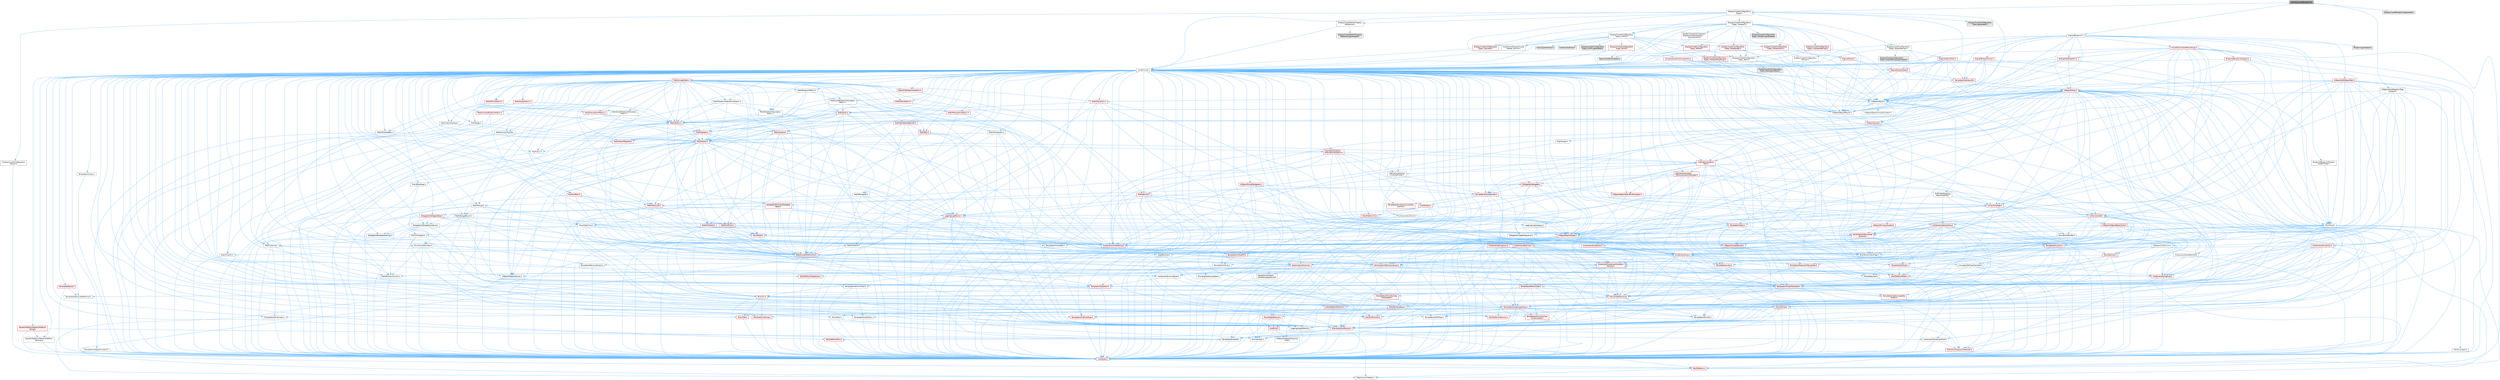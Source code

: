 digraph "DisplayClusterBlueprint.h"
{
 // INTERACTIVE_SVG=YES
 // LATEX_PDF_SIZE
  bgcolor="transparent";
  edge [fontname=Helvetica,fontsize=10,labelfontname=Helvetica,labelfontsize=10];
  node [fontname=Helvetica,fontsize=10,shape=box,height=0.2,width=0.4];
  Node1 [id="Node000001",label="DisplayClusterBlueprint.h",height=0.2,width=0.4,color="gray40", fillcolor="grey60", style="filled", fontcolor="black",tooltip=" "];
  Node1 -> Node2 [id="edge1_Node000001_Node000002",color="steelblue1",style="solid",tooltip=" "];
  Node2 [id="Node000002",label="DisplayClusterConfiguration\lTypes.h",height=0.2,width=0.4,color="grey40", fillcolor="white", style="filled",URL="$d5/dc6/DisplayClusterConfigurationTypes_8h.html",tooltip=" "];
  Node2 -> Node3 [id="edge2_Node000002_Node000003",color="steelblue1",style="solid",tooltip=" "];
  Node3 [id="Node000003",label="CoreMinimal.h",height=0.2,width=0.4,color="grey40", fillcolor="white", style="filled",URL="$d7/d67/CoreMinimal_8h.html",tooltip=" "];
  Node3 -> Node4 [id="edge3_Node000003_Node000004",color="steelblue1",style="solid",tooltip=" "];
  Node4 [id="Node000004",label="CoreTypes.h",height=0.2,width=0.4,color="red", fillcolor="#FFF0F0", style="filled",URL="$dc/dec/CoreTypes_8h.html",tooltip=" "];
  Node4 -> Node5 [id="edge4_Node000004_Node000005",color="steelblue1",style="solid",tooltip=" "];
  Node5 [id="Node000005",label="HAL/Platform.h",height=0.2,width=0.4,color="red", fillcolor="#FFF0F0", style="filled",URL="$d9/dd0/Platform_8h.html",tooltip=" "];
  Node5 -> Node9 [id="edge5_Node000005_Node000009",color="steelblue1",style="solid",tooltip=" "];
  Node9 [id="Node000009",label="PreprocessorHelpers.h",height=0.2,width=0.4,color="grey40", fillcolor="white", style="filled",URL="$db/ddb/PreprocessorHelpers_8h.html",tooltip=" "];
  Node3 -> Node18 [id="edge6_Node000003_Node000018",color="steelblue1",style="solid",tooltip=" "];
  Node18 [id="Node000018",label="CoreFwd.h",height=0.2,width=0.4,color="red", fillcolor="#FFF0F0", style="filled",URL="$d1/d1e/CoreFwd_8h.html",tooltip=" "];
  Node18 -> Node4 [id="edge7_Node000018_Node000004",color="steelblue1",style="solid",tooltip=" "];
  Node18 -> Node19 [id="edge8_Node000018_Node000019",color="steelblue1",style="solid",tooltip=" "];
  Node19 [id="Node000019",label="Containers/ContainersFwd.h",height=0.2,width=0.4,color="grey40", fillcolor="white", style="filled",URL="$d4/d0a/ContainersFwd_8h.html",tooltip=" "];
  Node19 -> Node5 [id="edge9_Node000019_Node000005",color="steelblue1",style="solid",tooltip=" "];
  Node19 -> Node4 [id="edge10_Node000019_Node000004",color="steelblue1",style="solid",tooltip=" "];
  Node19 -> Node20 [id="edge11_Node000019_Node000020",color="steelblue1",style="solid",tooltip=" "];
  Node20 [id="Node000020",label="Traits/IsContiguousContainer.h",height=0.2,width=0.4,color="red", fillcolor="#FFF0F0", style="filled",URL="$d5/d3c/IsContiguousContainer_8h.html",tooltip=" "];
  Node20 -> Node4 [id="edge12_Node000020_Node000004",color="steelblue1",style="solid",tooltip=" "];
  Node18 -> Node24 [id="edge13_Node000018_Node000024",color="steelblue1",style="solid",tooltip=" "];
  Node24 [id="Node000024",label="UObject/UObjectHierarchy\lFwd.h",height=0.2,width=0.4,color="grey40", fillcolor="white", style="filled",URL="$d3/d13/UObjectHierarchyFwd_8h.html",tooltip=" "];
  Node3 -> Node24 [id="edge14_Node000003_Node000024",color="steelblue1",style="solid",tooltip=" "];
  Node3 -> Node19 [id="edge15_Node000003_Node000019",color="steelblue1",style="solid",tooltip=" "];
  Node3 -> Node25 [id="edge16_Node000003_Node000025",color="steelblue1",style="solid",tooltip=" "];
  Node25 [id="Node000025",label="Misc/VarArgs.h",height=0.2,width=0.4,color="grey40", fillcolor="white", style="filled",URL="$d5/d6f/VarArgs_8h.html",tooltip=" "];
  Node25 -> Node4 [id="edge17_Node000025_Node000004",color="steelblue1",style="solid",tooltip=" "];
  Node3 -> Node26 [id="edge18_Node000003_Node000026",color="steelblue1",style="solid",tooltip=" "];
  Node26 [id="Node000026",label="Logging/LogVerbosity.h",height=0.2,width=0.4,color="grey40", fillcolor="white", style="filled",URL="$d2/d8f/LogVerbosity_8h.html",tooltip=" "];
  Node26 -> Node4 [id="edge19_Node000026_Node000004",color="steelblue1",style="solid",tooltip=" "];
  Node3 -> Node27 [id="edge20_Node000003_Node000027",color="steelblue1",style="solid",tooltip=" "];
  Node27 [id="Node000027",label="Misc/OutputDevice.h",height=0.2,width=0.4,color="red", fillcolor="#FFF0F0", style="filled",URL="$d7/d32/OutputDevice_8h.html",tooltip=" "];
  Node27 -> Node18 [id="edge21_Node000027_Node000018",color="steelblue1",style="solid",tooltip=" "];
  Node27 -> Node4 [id="edge22_Node000027_Node000004",color="steelblue1",style="solid",tooltip=" "];
  Node27 -> Node26 [id="edge23_Node000027_Node000026",color="steelblue1",style="solid",tooltip=" "];
  Node27 -> Node25 [id="edge24_Node000027_Node000025",color="steelblue1",style="solid",tooltip=" "];
  Node3 -> Node33 [id="edge25_Node000003_Node000033",color="steelblue1",style="solid",tooltip=" "];
  Node33 [id="Node000033",label="HAL/PlatformCrt.h",height=0.2,width=0.4,color="red", fillcolor="#FFF0F0", style="filled",URL="$d8/d75/PlatformCrt_8h.html",tooltip=" "];
  Node3 -> Node43 [id="edge26_Node000003_Node000043",color="steelblue1",style="solid",tooltip=" "];
  Node43 [id="Node000043",label="HAL/PlatformMisc.h",height=0.2,width=0.4,color="red", fillcolor="#FFF0F0", style="filled",URL="$d0/df5/PlatformMisc_8h.html",tooltip=" "];
  Node43 -> Node4 [id="edge27_Node000043_Node000004",color="steelblue1",style="solid",tooltip=" "];
  Node3 -> Node62 [id="edge28_Node000003_Node000062",color="steelblue1",style="solid",tooltip=" "];
  Node62 [id="Node000062",label="Misc/AssertionMacros.h",height=0.2,width=0.4,color="red", fillcolor="#FFF0F0", style="filled",URL="$d0/dfa/AssertionMacros_8h.html",tooltip=" "];
  Node62 -> Node4 [id="edge29_Node000062_Node000004",color="steelblue1",style="solid",tooltip=" "];
  Node62 -> Node5 [id="edge30_Node000062_Node000005",color="steelblue1",style="solid",tooltip=" "];
  Node62 -> Node43 [id="edge31_Node000062_Node000043",color="steelblue1",style="solid",tooltip=" "];
  Node62 -> Node9 [id="edge32_Node000062_Node000009",color="steelblue1",style="solid",tooltip=" "];
  Node62 -> Node63 [id="edge33_Node000062_Node000063",color="steelblue1",style="solid",tooltip=" "];
  Node63 [id="Node000063",label="Templates/EnableIf.h",height=0.2,width=0.4,color="grey40", fillcolor="white", style="filled",URL="$d7/d60/EnableIf_8h.html",tooltip=" "];
  Node63 -> Node4 [id="edge34_Node000063_Node000004",color="steelblue1",style="solid",tooltip=" "];
  Node62 -> Node25 [id="edge35_Node000062_Node000025",color="steelblue1",style="solid",tooltip=" "];
  Node3 -> Node71 [id="edge36_Node000003_Node000071",color="steelblue1",style="solid",tooltip=" "];
  Node71 [id="Node000071",label="Templates/IsPointer.h",height=0.2,width=0.4,color="grey40", fillcolor="white", style="filled",URL="$d7/d05/IsPointer_8h.html",tooltip=" "];
  Node71 -> Node4 [id="edge37_Node000071_Node000004",color="steelblue1",style="solid",tooltip=" "];
  Node3 -> Node72 [id="edge38_Node000003_Node000072",color="steelblue1",style="solid",tooltip=" "];
  Node72 [id="Node000072",label="HAL/PlatformMemory.h",height=0.2,width=0.4,color="red", fillcolor="#FFF0F0", style="filled",URL="$de/d68/PlatformMemory_8h.html",tooltip=" "];
  Node72 -> Node4 [id="edge39_Node000072_Node000004",color="steelblue1",style="solid",tooltip=" "];
  Node3 -> Node55 [id="edge40_Node000003_Node000055",color="steelblue1",style="solid",tooltip=" "];
  Node55 [id="Node000055",label="HAL/PlatformAtomics.h",height=0.2,width=0.4,color="red", fillcolor="#FFF0F0", style="filled",URL="$d3/d36/PlatformAtomics_8h.html",tooltip=" "];
  Node55 -> Node4 [id="edge41_Node000055_Node000004",color="steelblue1",style="solid",tooltip=" "];
  Node3 -> Node77 [id="edge42_Node000003_Node000077",color="steelblue1",style="solid",tooltip=" "];
  Node77 [id="Node000077",label="Misc/Exec.h",height=0.2,width=0.4,color="grey40", fillcolor="white", style="filled",URL="$de/ddb/Exec_8h.html",tooltip=" "];
  Node77 -> Node4 [id="edge43_Node000077_Node000004",color="steelblue1",style="solid",tooltip=" "];
  Node77 -> Node62 [id="edge44_Node000077_Node000062",color="steelblue1",style="solid",tooltip=" "];
  Node3 -> Node78 [id="edge45_Node000003_Node000078",color="steelblue1",style="solid",tooltip=" "];
  Node78 [id="Node000078",label="HAL/MemoryBase.h",height=0.2,width=0.4,color="red", fillcolor="#FFF0F0", style="filled",URL="$d6/d9f/MemoryBase_8h.html",tooltip=" "];
  Node78 -> Node4 [id="edge46_Node000078_Node000004",color="steelblue1",style="solid",tooltip=" "];
  Node78 -> Node55 [id="edge47_Node000078_Node000055",color="steelblue1",style="solid",tooltip=" "];
  Node78 -> Node33 [id="edge48_Node000078_Node000033",color="steelblue1",style="solid",tooltip=" "];
  Node78 -> Node77 [id="edge49_Node000078_Node000077",color="steelblue1",style="solid",tooltip=" "];
  Node78 -> Node27 [id="edge50_Node000078_Node000027",color="steelblue1",style="solid",tooltip=" "];
  Node3 -> Node88 [id="edge51_Node000003_Node000088",color="steelblue1",style="solid",tooltip=" "];
  Node88 [id="Node000088",label="HAL/UnrealMemory.h",height=0.2,width=0.4,color="red", fillcolor="#FFF0F0", style="filled",URL="$d9/d96/UnrealMemory_8h.html",tooltip=" "];
  Node88 -> Node4 [id="edge52_Node000088_Node000004",color="steelblue1",style="solid",tooltip=" "];
  Node88 -> Node78 [id="edge53_Node000088_Node000078",color="steelblue1",style="solid",tooltip=" "];
  Node88 -> Node72 [id="edge54_Node000088_Node000072",color="steelblue1",style="solid",tooltip=" "];
  Node88 -> Node71 [id="edge55_Node000088_Node000071",color="steelblue1",style="solid",tooltip=" "];
  Node3 -> Node90 [id="edge56_Node000003_Node000090",color="steelblue1",style="solid",tooltip=" "];
  Node90 [id="Node000090",label="Templates/IsArithmetic.h",height=0.2,width=0.4,color="grey40", fillcolor="white", style="filled",URL="$d2/d5d/IsArithmetic_8h.html",tooltip=" "];
  Node90 -> Node4 [id="edge57_Node000090_Node000004",color="steelblue1",style="solid",tooltip=" "];
  Node3 -> Node84 [id="edge58_Node000003_Node000084",color="steelblue1",style="solid",tooltip=" "];
  Node84 [id="Node000084",label="Templates/AndOrNot.h",height=0.2,width=0.4,color="grey40", fillcolor="white", style="filled",URL="$db/d0a/AndOrNot_8h.html",tooltip=" "];
  Node84 -> Node4 [id="edge59_Node000084_Node000004",color="steelblue1",style="solid",tooltip=" "];
  Node3 -> Node91 [id="edge60_Node000003_Node000091",color="steelblue1",style="solid",tooltip=" "];
  Node91 [id="Node000091",label="Templates/IsPODType.h",height=0.2,width=0.4,color="grey40", fillcolor="white", style="filled",URL="$d7/db1/IsPODType_8h.html",tooltip=" "];
  Node91 -> Node4 [id="edge61_Node000091_Node000004",color="steelblue1",style="solid",tooltip=" "];
  Node3 -> Node92 [id="edge62_Node000003_Node000092",color="steelblue1",style="solid",tooltip=" "];
  Node92 [id="Node000092",label="Templates/IsUECoreType.h",height=0.2,width=0.4,color="red", fillcolor="#FFF0F0", style="filled",URL="$d1/db8/IsUECoreType_8h.html",tooltip=" "];
  Node92 -> Node4 [id="edge63_Node000092_Node000004",color="steelblue1",style="solid",tooltip=" "];
  Node3 -> Node85 [id="edge64_Node000003_Node000085",color="steelblue1",style="solid",tooltip=" "];
  Node85 [id="Node000085",label="Templates/IsTriviallyCopy\lConstructible.h",height=0.2,width=0.4,color="red", fillcolor="#FFF0F0", style="filled",URL="$d3/d78/IsTriviallyCopyConstructible_8h.html",tooltip=" "];
  Node85 -> Node4 [id="edge65_Node000085_Node000004",color="steelblue1",style="solid",tooltip=" "];
  Node3 -> Node93 [id="edge66_Node000003_Node000093",color="steelblue1",style="solid",tooltip=" "];
  Node93 [id="Node000093",label="Templates/UnrealTypeTraits.h",height=0.2,width=0.4,color="red", fillcolor="#FFF0F0", style="filled",URL="$d2/d2d/UnrealTypeTraits_8h.html",tooltip=" "];
  Node93 -> Node4 [id="edge67_Node000093_Node000004",color="steelblue1",style="solid",tooltip=" "];
  Node93 -> Node71 [id="edge68_Node000093_Node000071",color="steelblue1",style="solid",tooltip=" "];
  Node93 -> Node62 [id="edge69_Node000093_Node000062",color="steelblue1",style="solid",tooltip=" "];
  Node93 -> Node84 [id="edge70_Node000093_Node000084",color="steelblue1",style="solid",tooltip=" "];
  Node93 -> Node63 [id="edge71_Node000093_Node000063",color="steelblue1",style="solid",tooltip=" "];
  Node93 -> Node90 [id="edge72_Node000093_Node000090",color="steelblue1",style="solid",tooltip=" "];
  Node93 -> Node91 [id="edge73_Node000093_Node000091",color="steelblue1",style="solid",tooltip=" "];
  Node93 -> Node92 [id="edge74_Node000093_Node000092",color="steelblue1",style="solid",tooltip=" "];
  Node93 -> Node85 [id="edge75_Node000093_Node000085",color="steelblue1",style="solid",tooltip=" "];
  Node3 -> Node63 [id="edge76_Node000003_Node000063",color="steelblue1",style="solid",tooltip=" "];
  Node3 -> Node95 [id="edge77_Node000003_Node000095",color="steelblue1",style="solid",tooltip=" "];
  Node95 [id="Node000095",label="Templates/RemoveReference.h",height=0.2,width=0.4,color="grey40", fillcolor="white", style="filled",URL="$da/dbe/RemoveReference_8h.html",tooltip=" "];
  Node95 -> Node4 [id="edge78_Node000095_Node000004",color="steelblue1",style="solid",tooltip=" "];
  Node3 -> Node96 [id="edge79_Node000003_Node000096",color="steelblue1",style="solid",tooltip=" "];
  Node96 [id="Node000096",label="Templates/IntegralConstant.h",height=0.2,width=0.4,color="grey40", fillcolor="white", style="filled",URL="$db/d1b/IntegralConstant_8h.html",tooltip=" "];
  Node96 -> Node4 [id="edge80_Node000096_Node000004",color="steelblue1",style="solid",tooltip=" "];
  Node3 -> Node97 [id="edge81_Node000003_Node000097",color="steelblue1",style="solid",tooltip=" "];
  Node97 [id="Node000097",label="Templates/IsClass.h",height=0.2,width=0.4,color="grey40", fillcolor="white", style="filled",URL="$db/dcb/IsClass_8h.html",tooltip=" "];
  Node97 -> Node4 [id="edge82_Node000097_Node000004",color="steelblue1",style="solid",tooltip=" "];
  Node3 -> Node98 [id="edge83_Node000003_Node000098",color="steelblue1",style="solid",tooltip=" "];
  Node98 [id="Node000098",label="Templates/TypeCompatible\lBytes.h",height=0.2,width=0.4,color="red", fillcolor="#FFF0F0", style="filled",URL="$df/d0a/TypeCompatibleBytes_8h.html",tooltip=" "];
  Node98 -> Node4 [id="edge84_Node000098_Node000004",color="steelblue1",style="solid",tooltip=" "];
  Node3 -> Node20 [id="edge85_Node000003_Node000020",color="steelblue1",style="solid",tooltip=" "];
  Node3 -> Node99 [id="edge86_Node000003_Node000099",color="steelblue1",style="solid",tooltip=" "];
  Node99 [id="Node000099",label="Templates/UnrealTemplate.h",height=0.2,width=0.4,color="red", fillcolor="#FFF0F0", style="filled",URL="$d4/d24/UnrealTemplate_8h.html",tooltip=" "];
  Node99 -> Node4 [id="edge87_Node000099_Node000004",color="steelblue1",style="solid",tooltip=" "];
  Node99 -> Node71 [id="edge88_Node000099_Node000071",color="steelblue1",style="solid",tooltip=" "];
  Node99 -> Node88 [id="edge89_Node000099_Node000088",color="steelblue1",style="solid",tooltip=" "];
  Node99 -> Node93 [id="edge90_Node000099_Node000093",color="steelblue1",style="solid",tooltip=" "];
  Node99 -> Node95 [id="edge91_Node000099_Node000095",color="steelblue1",style="solid",tooltip=" "];
  Node99 -> Node98 [id="edge92_Node000099_Node000098",color="steelblue1",style="solid",tooltip=" "];
  Node99 -> Node20 [id="edge93_Node000099_Node000020",color="steelblue1",style="solid",tooltip=" "];
  Node3 -> Node48 [id="edge94_Node000003_Node000048",color="steelblue1",style="solid",tooltip=" "];
  Node48 [id="Node000048",label="Math/NumericLimits.h",height=0.2,width=0.4,color="grey40", fillcolor="white", style="filled",URL="$df/d1b/NumericLimits_8h.html",tooltip=" "];
  Node48 -> Node4 [id="edge95_Node000048_Node000004",color="steelblue1",style="solid",tooltip=" "];
  Node3 -> Node103 [id="edge96_Node000003_Node000103",color="steelblue1",style="solid",tooltip=" "];
  Node103 [id="Node000103",label="HAL/PlatformMath.h",height=0.2,width=0.4,color="red", fillcolor="#FFF0F0", style="filled",URL="$dc/d53/PlatformMath_8h.html",tooltip=" "];
  Node103 -> Node4 [id="edge97_Node000103_Node000004",color="steelblue1",style="solid",tooltip=" "];
  Node3 -> Node86 [id="edge98_Node000003_Node000086",color="steelblue1",style="solid",tooltip=" "];
  Node86 [id="Node000086",label="Templates/IsTriviallyCopy\lAssignable.h",height=0.2,width=0.4,color="red", fillcolor="#FFF0F0", style="filled",URL="$d2/df2/IsTriviallyCopyAssignable_8h.html",tooltip=" "];
  Node86 -> Node4 [id="edge99_Node000086_Node000004",color="steelblue1",style="solid",tooltip=" "];
  Node3 -> Node111 [id="edge100_Node000003_Node000111",color="steelblue1",style="solid",tooltip=" "];
  Node111 [id="Node000111",label="Templates/MemoryOps.h",height=0.2,width=0.4,color="red", fillcolor="#FFF0F0", style="filled",URL="$db/dea/MemoryOps_8h.html",tooltip=" "];
  Node111 -> Node4 [id="edge101_Node000111_Node000004",color="steelblue1",style="solid",tooltip=" "];
  Node111 -> Node88 [id="edge102_Node000111_Node000088",color="steelblue1",style="solid",tooltip=" "];
  Node111 -> Node86 [id="edge103_Node000111_Node000086",color="steelblue1",style="solid",tooltip=" "];
  Node111 -> Node85 [id="edge104_Node000111_Node000085",color="steelblue1",style="solid",tooltip=" "];
  Node111 -> Node93 [id="edge105_Node000111_Node000093",color="steelblue1",style="solid",tooltip=" "];
  Node3 -> Node112 [id="edge106_Node000003_Node000112",color="steelblue1",style="solid",tooltip=" "];
  Node112 [id="Node000112",label="Containers/ContainerAllocation\lPolicies.h",height=0.2,width=0.4,color="red", fillcolor="#FFF0F0", style="filled",URL="$d7/dff/ContainerAllocationPolicies_8h.html",tooltip=" "];
  Node112 -> Node4 [id="edge107_Node000112_Node000004",color="steelblue1",style="solid",tooltip=" "];
  Node112 -> Node112 [id="edge108_Node000112_Node000112",color="steelblue1",style="solid",tooltip=" "];
  Node112 -> Node103 [id="edge109_Node000112_Node000103",color="steelblue1",style="solid",tooltip=" "];
  Node112 -> Node88 [id="edge110_Node000112_Node000088",color="steelblue1",style="solid",tooltip=" "];
  Node112 -> Node48 [id="edge111_Node000112_Node000048",color="steelblue1",style="solid",tooltip=" "];
  Node112 -> Node62 [id="edge112_Node000112_Node000062",color="steelblue1",style="solid",tooltip=" "];
  Node112 -> Node111 [id="edge113_Node000112_Node000111",color="steelblue1",style="solid",tooltip=" "];
  Node112 -> Node98 [id="edge114_Node000112_Node000098",color="steelblue1",style="solid",tooltip=" "];
  Node3 -> Node115 [id="edge115_Node000003_Node000115",color="steelblue1",style="solid",tooltip=" "];
  Node115 [id="Node000115",label="Templates/IsEnumClass.h",height=0.2,width=0.4,color="grey40", fillcolor="white", style="filled",URL="$d7/d15/IsEnumClass_8h.html",tooltip=" "];
  Node115 -> Node4 [id="edge116_Node000115_Node000004",color="steelblue1",style="solid",tooltip=" "];
  Node115 -> Node84 [id="edge117_Node000115_Node000084",color="steelblue1",style="solid",tooltip=" "];
  Node3 -> Node116 [id="edge118_Node000003_Node000116",color="steelblue1",style="solid",tooltip=" "];
  Node116 [id="Node000116",label="HAL/PlatformProperties.h",height=0.2,width=0.4,color="red", fillcolor="#FFF0F0", style="filled",URL="$d9/db0/PlatformProperties_8h.html",tooltip=" "];
  Node116 -> Node4 [id="edge119_Node000116_Node000004",color="steelblue1",style="solid",tooltip=" "];
  Node3 -> Node119 [id="edge120_Node000003_Node000119",color="steelblue1",style="solid",tooltip=" "];
  Node119 [id="Node000119",label="Misc/EngineVersionBase.h",height=0.2,width=0.4,color="grey40", fillcolor="white", style="filled",URL="$d5/d2b/EngineVersionBase_8h.html",tooltip=" "];
  Node119 -> Node4 [id="edge121_Node000119_Node000004",color="steelblue1",style="solid",tooltip=" "];
  Node3 -> Node120 [id="edge122_Node000003_Node000120",color="steelblue1",style="solid",tooltip=" "];
  Node120 [id="Node000120",label="Internationalization\l/TextNamespaceFwd.h",height=0.2,width=0.4,color="grey40", fillcolor="white", style="filled",URL="$d8/d97/TextNamespaceFwd_8h.html",tooltip=" "];
  Node120 -> Node4 [id="edge123_Node000120_Node000004",color="steelblue1",style="solid",tooltip=" "];
  Node3 -> Node121 [id="edge124_Node000003_Node000121",color="steelblue1",style="solid",tooltip=" "];
  Node121 [id="Node000121",label="Serialization/Archive.h",height=0.2,width=0.4,color="red", fillcolor="#FFF0F0", style="filled",URL="$d7/d3b/Archive_8h.html",tooltip=" "];
  Node121 -> Node18 [id="edge125_Node000121_Node000018",color="steelblue1",style="solid",tooltip=" "];
  Node121 -> Node4 [id="edge126_Node000121_Node000004",color="steelblue1",style="solid",tooltip=" "];
  Node121 -> Node116 [id="edge127_Node000121_Node000116",color="steelblue1",style="solid",tooltip=" "];
  Node121 -> Node120 [id="edge128_Node000121_Node000120",color="steelblue1",style="solid",tooltip=" "];
  Node121 -> Node62 [id="edge129_Node000121_Node000062",color="steelblue1",style="solid",tooltip=" "];
  Node121 -> Node119 [id="edge130_Node000121_Node000119",color="steelblue1",style="solid",tooltip=" "];
  Node121 -> Node25 [id="edge131_Node000121_Node000025",color="steelblue1",style="solid",tooltip=" "];
  Node121 -> Node63 [id="edge132_Node000121_Node000063",color="steelblue1",style="solid",tooltip=" "];
  Node121 -> Node115 [id="edge133_Node000121_Node000115",color="steelblue1",style="solid",tooltip=" "];
  Node121 -> Node99 [id="edge134_Node000121_Node000099",color="steelblue1",style="solid",tooltip=" "];
  Node121 -> Node124 [id="edge135_Node000121_Node000124",color="steelblue1",style="solid",tooltip=" "];
  Node124 [id="Node000124",label="UObject/ObjectVersion.h",height=0.2,width=0.4,color="grey40", fillcolor="white", style="filled",URL="$da/d63/ObjectVersion_8h.html",tooltip=" "];
  Node124 -> Node4 [id="edge136_Node000124_Node000004",color="steelblue1",style="solid",tooltip=" "];
  Node3 -> Node125 [id="edge137_Node000003_Node000125",color="steelblue1",style="solid",tooltip=" "];
  Node125 [id="Node000125",label="Templates/Less.h",height=0.2,width=0.4,color="grey40", fillcolor="white", style="filled",URL="$de/dc8/Less_8h.html",tooltip=" "];
  Node125 -> Node4 [id="edge138_Node000125_Node000004",color="steelblue1",style="solid",tooltip=" "];
  Node125 -> Node99 [id="edge139_Node000125_Node000099",color="steelblue1",style="solid",tooltip=" "];
  Node3 -> Node126 [id="edge140_Node000003_Node000126",color="steelblue1",style="solid",tooltip=" "];
  Node126 [id="Node000126",label="Templates/Sorting.h",height=0.2,width=0.4,color="red", fillcolor="#FFF0F0", style="filled",URL="$d3/d9e/Sorting_8h.html",tooltip=" "];
  Node126 -> Node4 [id="edge141_Node000126_Node000004",color="steelblue1",style="solid",tooltip=" "];
  Node126 -> Node103 [id="edge142_Node000126_Node000103",color="steelblue1",style="solid",tooltip=" "];
  Node126 -> Node125 [id="edge143_Node000126_Node000125",color="steelblue1",style="solid",tooltip=" "];
  Node3 -> Node137 [id="edge144_Node000003_Node000137",color="steelblue1",style="solid",tooltip=" "];
  Node137 [id="Node000137",label="Misc/Char.h",height=0.2,width=0.4,color="red", fillcolor="#FFF0F0", style="filled",URL="$d0/d58/Char_8h.html",tooltip=" "];
  Node137 -> Node4 [id="edge145_Node000137_Node000004",color="steelblue1",style="solid",tooltip=" "];
  Node3 -> Node140 [id="edge146_Node000003_Node000140",color="steelblue1",style="solid",tooltip=" "];
  Node140 [id="Node000140",label="GenericPlatform/GenericPlatform\lStricmp.h",height=0.2,width=0.4,color="grey40", fillcolor="white", style="filled",URL="$d2/d86/GenericPlatformStricmp_8h.html",tooltip=" "];
  Node140 -> Node4 [id="edge147_Node000140_Node000004",color="steelblue1",style="solid",tooltip=" "];
  Node3 -> Node141 [id="edge148_Node000003_Node000141",color="steelblue1",style="solid",tooltip=" "];
  Node141 [id="Node000141",label="GenericPlatform/GenericPlatform\lString.h",height=0.2,width=0.4,color="red", fillcolor="#FFF0F0", style="filled",URL="$dd/d20/GenericPlatformString_8h.html",tooltip=" "];
  Node141 -> Node4 [id="edge149_Node000141_Node000004",color="steelblue1",style="solid",tooltip=" "];
  Node141 -> Node140 [id="edge150_Node000141_Node000140",color="steelblue1",style="solid",tooltip=" "];
  Node141 -> Node63 [id="edge151_Node000141_Node000063",color="steelblue1",style="solid",tooltip=" "];
  Node3 -> Node74 [id="edge152_Node000003_Node000074",color="steelblue1",style="solid",tooltip=" "];
  Node74 [id="Node000074",label="HAL/PlatformString.h",height=0.2,width=0.4,color="red", fillcolor="#FFF0F0", style="filled",URL="$db/db5/PlatformString_8h.html",tooltip=" "];
  Node74 -> Node4 [id="edge153_Node000074_Node000004",color="steelblue1",style="solid",tooltip=" "];
  Node3 -> Node144 [id="edge154_Node000003_Node000144",color="steelblue1",style="solid",tooltip=" "];
  Node144 [id="Node000144",label="Misc/CString.h",height=0.2,width=0.4,color="red", fillcolor="#FFF0F0", style="filled",URL="$d2/d49/CString_8h.html",tooltip=" "];
  Node144 -> Node4 [id="edge155_Node000144_Node000004",color="steelblue1",style="solid",tooltip=" "];
  Node144 -> Node33 [id="edge156_Node000144_Node000033",color="steelblue1",style="solid",tooltip=" "];
  Node144 -> Node74 [id="edge157_Node000144_Node000074",color="steelblue1",style="solid",tooltip=" "];
  Node144 -> Node62 [id="edge158_Node000144_Node000062",color="steelblue1",style="solid",tooltip=" "];
  Node144 -> Node137 [id="edge159_Node000144_Node000137",color="steelblue1",style="solid",tooltip=" "];
  Node144 -> Node25 [id="edge160_Node000144_Node000025",color="steelblue1",style="solid",tooltip=" "];
  Node3 -> Node145 [id="edge161_Node000003_Node000145",color="steelblue1",style="solid",tooltip=" "];
  Node145 [id="Node000145",label="Misc/Crc.h",height=0.2,width=0.4,color="red", fillcolor="#FFF0F0", style="filled",URL="$d4/dd2/Crc_8h.html",tooltip=" "];
  Node145 -> Node4 [id="edge162_Node000145_Node000004",color="steelblue1",style="solid",tooltip=" "];
  Node145 -> Node74 [id="edge163_Node000145_Node000074",color="steelblue1",style="solid",tooltip=" "];
  Node145 -> Node62 [id="edge164_Node000145_Node000062",color="steelblue1",style="solid",tooltip=" "];
  Node145 -> Node144 [id="edge165_Node000145_Node000144",color="steelblue1",style="solid",tooltip=" "];
  Node145 -> Node137 [id="edge166_Node000145_Node000137",color="steelblue1",style="solid",tooltip=" "];
  Node145 -> Node93 [id="edge167_Node000145_Node000093",color="steelblue1",style="solid",tooltip=" "];
  Node3 -> Node136 [id="edge168_Node000003_Node000136",color="steelblue1",style="solid",tooltip=" "];
  Node136 [id="Node000136",label="Math/UnrealMathUtility.h",height=0.2,width=0.4,color="red", fillcolor="#FFF0F0", style="filled",URL="$db/db8/UnrealMathUtility_8h.html",tooltip=" "];
  Node136 -> Node4 [id="edge169_Node000136_Node000004",color="steelblue1",style="solid",tooltip=" "];
  Node136 -> Node62 [id="edge170_Node000136_Node000062",color="steelblue1",style="solid",tooltip=" "];
  Node136 -> Node103 [id="edge171_Node000136_Node000103",color="steelblue1",style="solid",tooltip=" "];
  Node3 -> Node146 [id="edge172_Node000003_Node000146",color="steelblue1",style="solid",tooltip=" "];
  Node146 [id="Node000146",label="Containers/UnrealString.h",height=0.2,width=0.4,color="red", fillcolor="#FFF0F0", style="filled",URL="$d5/dba/UnrealString_8h.html",tooltip=" "];
  Node3 -> Node150 [id="edge173_Node000003_Node000150",color="steelblue1",style="solid",tooltip=" "];
  Node150 [id="Node000150",label="Containers/Array.h",height=0.2,width=0.4,color="red", fillcolor="#FFF0F0", style="filled",URL="$df/dd0/Array_8h.html",tooltip=" "];
  Node150 -> Node4 [id="edge174_Node000150_Node000004",color="steelblue1",style="solid",tooltip=" "];
  Node150 -> Node62 [id="edge175_Node000150_Node000062",color="steelblue1",style="solid",tooltip=" "];
  Node150 -> Node88 [id="edge176_Node000150_Node000088",color="steelblue1",style="solid",tooltip=" "];
  Node150 -> Node93 [id="edge177_Node000150_Node000093",color="steelblue1",style="solid",tooltip=" "];
  Node150 -> Node99 [id="edge178_Node000150_Node000099",color="steelblue1",style="solid",tooltip=" "];
  Node150 -> Node112 [id="edge179_Node000150_Node000112",color="steelblue1",style="solid",tooltip=" "];
  Node150 -> Node121 [id="edge180_Node000150_Node000121",color="steelblue1",style="solid",tooltip=" "];
  Node150 -> Node171 [id="edge181_Node000150_Node000171",color="steelblue1",style="solid",tooltip=" "];
  Node171 [id="Node000171",label="Concepts/GetTypeHashable.h",height=0.2,width=0.4,color="grey40", fillcolor="white", style="filled",URL="$d3/da2/GetTypeHashable_8h.html",tooltip=" "];
  Node171 -> Node4 [id="edge182_Node000171_Node000004",color="steelblue1",style="solid",tooltip=" "];
  Node171 -> Node162 [id="edge183_Node000171_Node000162",color="steelblue1",style="solid",tooltip=" "];
  Node162 [id="Node000162",label="Templates/TypeHash.h",height=0.2,width=0.4,color="red", fillcolor="#FFF0F0", style="filled",URL="$d1/d62/TypeHash_8h.html",tooltip=" "];
  Node162 -> Node4 [id="edge184_Node000162_Node000004",color="steelblue1",style="solid",tooltip=" "];
  Node162 -> Node145 [id="edge185_Node000162_Node000145",color="steelblue1",style="solid",tooltip=" "];
  Node150 -> Node129 [id="edge186_Node000150_Node000129",color="steelblue1",style="solid",tooltip=" "];
  Node129 [id="Node000129",label="Templates/Invoke.h",height=0.2,width=0.4,color="red", fillcolor="#FFF0F0", style="filled",URL="$d7/deb/Invoke_8h.html",tooltip=" "];
  Node129 -> Node4 [id="edge187_Node000129_Node000004",color="steelblue1",style="solid",tooltip=" "];
  Node129 -> Node99 [id="edge188_Node000129_Node000099",color="steelblue1",style="solid",tooltip=" "];
  Node150 -> Node125 [id="edge189_Node000150_Node000125",color="steelblue1",style="solid",tooltip=" "];
  Node150 -> Node126 [id="edge190_Node000150_Node000126",color="steelblue1",style="solid",tooltip=" "];
  Node150 -> Node173 [id="edge191_Node000150_Node000173",color="steelblue1",style="solid",tooltip=" "];
  Node173 [id="Node000173",label="Templates/AlignmentTemplates.h",height=0.2,width=0.4,color="red", fillcolor="#FFF0F0", style="filled",URL="$dd/d32/AlignmentTemplates_8h.html",tooltip=" "];
  Node173 -> Node4 [id="edge192_Node000173_Node000004",color="steelblue1",style="solid",tooltip=" "];
  Node173 -> Node71 [id="edge193_Node000173_Node000071",color="steelblue1",style="solid",tooltip=" "];
  Node3 -> Node174 [id="edge194_Node000003_Node000174",color="steelblue1",style="solid",tooltip=" "];
  Node174 [id="Node000174",label="Misc/FrameNumber.h",height=0.2,width=0.4,color="grey40", fillcolor="white", style="filled",URL="$dd/dbd/FrameNumber_8h.html",tooltip=" "];
  Node174 -> Node4 [id="edge195_Node000174_Node000004",color="steelblue1",style="solid",tooltip=" "];
  Node174 -> Node48 [id="edge196_Node000174_Node000048",color="steelblue1",style="solid",tooltip=" "];
  Node174 -> Node136 [id="edge197_Node000174_Node000136",color="steelblue1",style="solid",tooltip=" "];
  Node174 -> Node63 [id="edge198_Node000174_Node000063",color="steelblue1",style="solid",tooltip=" "];
  Node174 -> Node93 [id="edge199_Node000174_Node000093",color="steelblue1",style="solid",tooltip=" "];
  Node3 -> Node175 [id="edge200_Node000003_Node000175",color="steelblue1",style="solid",tooltip=" "];
  Node175 [id="Node000175",label="Misc/Timespan.h",height=0.2,width=0.4,color="grey40", fillcolor="white", style="filled",URL="$da/dd9/Timespan_8h.html",tooltip=" "];
  Node175 -> Node4 [id="edge201_Node000175_Node000004",color="steelblue1",style="solid",tooltip=" "];
  Node175 -> Node176 [id="edge202_Node000175_Node000176",color="steelblue1",style="solid",tooltip=" "];
  Node176 [id="Node000176",label="Math/Interval.h",height=0.2,width=0.4,color="grey40", fillcolor="white", style="filled",URL="$d1/d55/Interval_8h.html",tooltip=" "];
  Node176 -> Node4 [id="edge203_Node000176_Node000004",color="steelblue1",style="solid",tooltip=" "];
  Node176 -> Node90 [id="edge204_Node000176_Node000090",color="steelblue1",style="solid",tooltip=" "];
  Node176 -> Node93 [id="edge205_Node000176_Node000093",color="steelblue1",style="solid",tooltip=" "];
  Node176 -> Node48 [id="edge206_Node000176_Node000048",color="steelblue1",style="solid",tooltip=" "];
  Node176 -> Node136 [id="edge207_Node000176_Node000136",color="steelblue1",style="solid",tooltip=" "];
  Node175 -> Node136 [id="edge208_Node000175_Node000136",color="steelblue1",style="solid",tooltip=" "];
  Node175 -> Node62 [id="edge209_Node000175_Node000062",color="steelblue1",style="solid",tooltip=" "];
  Node3 -> Node177 [id="edge210_Node000003_Node000177",color="steelblue1",style="solid",tooltip=" "];
  Node177 [id="Node000177",label="Containers/StringConv.h",height=0.2,width=0.4,color="red", fillcolor="#FFF0F0", style="filled",URL="$d3/ddf/StringConv_8h.html",tooltip=" "];
  Node177 -> Node4 [id="edge211_Node000177_Node000004",color="steelblue1",style="solid",tooltip=" "];
  Node177 -> Node62 [id="edge212_Node000177_Node000062",color="steelblue1",style="solid",tooltip=" "];
  Node177 -> Node112 [id="edge213_Node000177_Node000112",color="steelblue1",style="solid",tooltip=" "];
  Node177 -> Node150 [id="edge214_Node000177_Node000150",color="steelblue1",style="solid",tooltip=" "];
  Node177 -> Node144 [id="edge215_Node000177_Node000144",color="steelblue1",style="solid",tooltip=" "];
  Node177 -> Node178 [id="edge216_Node000177_Node000178",color="steelblue1",style="solid",tooltip=" "];
  Node178 [id="Node000178",label="Templates/IsArray.h",height=0.2,width=0.4,color="grey40", fillcolor="white", style="filled",URL="$d8/d8d/IsArray_8h.html",tooltip=" "];
  Node178 -> Node4 [id="edge217_Node000178_Node000004",color="steelblue1",style="solid",tooltip=" "];
  Node177 -> Node99 [id="edge218_Node000177_Node000099",color="steelblue1",style="solid",tooltip=" "];
  Node177 -> Node93 [id="edge219_Node000177_Node000093",color="steelblue1",style="solid",tooltip=" "];
  Node177 -> Node20 [id="edge220_Node000177_Node000020",color="steelblue1",style="solid",tooltip=" "];
  Node3 -> Node179 [id="edge221_Node000003_Node000179",color="steelblue1",style="solid",tooltip=" "];
  Node179 [id="Node000179",label="UObject/UnrealNames.h",height=0.2,width=0.4,color="red", fillcolor="#FFF0F0", style="filled",URL="$d8/db1/UnrealNames_8h.html",tooltip=" "];
  Node179 -> Node4 [id="edge222_Node000179_Node000004",color="steelblue1",style="solid",tooltip=" "];
  Node3 -> Node181 [id="edge223_Node000003_Node000181",color="steelblue1",style="solid",tooltip=" "];
  Node181 [id="Node000181",label="UObject/NameTypes.h",height=0.2,width=0.4,color="red", fillcolor="#FFF0F0", style="filled",URL="$d6/d35/NameTypes_8h.html",tooltip=" "];
  Node181 -> Node4 [id="edge224_Node000181_Node000004",color="steelblue1",style="solid",tooltip=" "];
  Node181 -> Node62 [id="edge225_Node000181_Node000062",color="steelblue1",style="solid",tooltip=" "];
  Node181 -> Node88 [id="edge226_Node000181_Node000088",color="steelblue1",style="solid",tooltip=" "];
  Node181 -> Node93 [id="edge227_Node000181_Node000093",color="steelblue1",style="solid",tooltip=" "];
  Node181 -> Node99 [id="edge228_Node000181_Node000099",color="steelblue1",style="solid",tooltip=" "];
  Node181 -> Node146 [id="edge229_Node000181_Node000146",color="steelblue1",style="solid",tooltip=" "];
  Node181 -> Node177 [id="edge230_Node000181_Node000177",color="steelblue1",style="solid",tooltip=" "];
  Node181 -> Node45 [id="edge231_Node000181_Node000045",color="steelblue1",style="solid",tooltip=" "];
  Node45 [id="Node000045",label="Containers/StringFwd.h",height=0.2,width=0.4,color="red", fillcolor="#FFF0F0", style="filled",URL="$df/d37/StringFwd_8h.html",tooltip=" "];
  Node45 -> Node4 [id="edge232_Node000045_Node000004",color="steelblue1",style="solid",tooltip=" "];
  Node45 -> Node20 [id="edge233_Node000045_Node000020",color="steelblue1",style="solid",tooltip=" "];
  Node181 -> Node179 [id="edge234_Node000181_Node000179",color="steelblue1",style="solid",tooltip=" "];
  Node181 -> Node158 [id="edge235_Node000181_Node000158",color="steelblue1",style="solid",tooltip=" "];
  Node158 [id="Node000158",label="Serialization/MemoryLayout.h",height=0.2,width=0.4,color="red", fillcolor="#FFF0F0", style="filled",URL="$d7/d66/MemoryLayout_8h.html",tooltip=" "];
  Node158 -> Node161 [id="edge236_Node000158_Node000161",color="steelblue1",style="solid",tooltip=" "];
  Node161 [id="Node000161",label="Containers/EnumAsByte.h",height=0.2,width=0.4,color="grey40", fillcolor="white", style="filled",URL="$d6/d9a/EnumAsByte_8h.html",tooltip=" "];
  Node161 -> Node4 [id="edge237_Node000161_Node000004",color="steelblue1",style="solid",tooltip=" "];
  Node161 -> Node91 [id="edge238_Node000161_Node000091",color="steelblue1",style="solid",tooltip=" "];
  Node161 -> Node162 [id="edge239_Node000161_Node000162",color="steelblue1",style="solid",tooltip=" "];
  Node158 -> Node45 [id="edge240_Node000158_Node000045",color="steelblue1",style="solid",tooltip=" "];
  Node158 -> Node88 [id="edge241_Node000158_Node000088",color="steelblue1",style="solid",tooltip=" "];
  Node158 -> Node63 [id="edge242_Node000158_Node000063",color="steelblue1",style="solid",tooltip=" "];
  Node158 -> Node99 [id="edge243_Node000158_Node000099",color="steelblue1",style="solid",tooltip=" "];
  Node3 -> Node189 [id="edge244_Node000003_Node000189",color="steelblue1",style="solid",tooltip=" "];
  Node189 [id="Node000189",label="Misc/Parse.h",height=0.2,width=0.4,color="red", fillcolor="#FFF0F0", style="filled",URL="$dc/d71/Parse_8h.html",tooltip=" "];
  Node189 -> Node45 [id="edge245_Node000189_Node000045",color="steelblue1",style="solid",tooltip=" "];
  Node189 -> Node146 [id="edge246_Node000189_Node000146",color="steelblue1",style="solid",tooltip=" "];
  Node189 -> Node4 [id="edge247_Node000189_Node000004",color="steelblue1",style="solid",tooltip=" "];
  Node189 -> Node33 [id="edge248_Node000189_Node000033",color="steelblue1",style="solid",tooltip=" "];
  Node189 -> Node50 [id="edge249_Node000189_Node000050",color="steelblue1",style="solid",tooltip=" "];
  Node50 [id="Node000050",label="Misc/EnumClassFlags.h",height=0.2,width=0.4,color="grey40", fillcolor="white", style="filled",URL="$d8/de7/EnumClassFlags_8h.html",tooltip=" "];
  Node189 -> Node190 [id="edge250_Node000189_Node000190",color="steelblue1",style="solid",tooltip=" "];
  Node190 [id="Node000190",label="Templates/Function.h",height=0.2,width=0.4,color="red", fillcolor="#FFF0F0", style="filled",URL="$df/df5/Function_8h.html",tooltip=" "];
  Node190 -> Node4 [id="edge251_Node000190_Node000004",color="steelblue1",style="solid",tooltip=" "];
  Node190 -> Node62 [id="edge252_Node000190_Node000062",color="steelblue1",style="solid",tooltip=" "];
  Node190 -> Node88 [id="edge253_Node000190_Node000088",color="steelblue1",style="solid",tooltip=" "];
  Node190 -> Node93 [id="edge254_Node000190_Node000093",color="steelblue1",style="solid",tooltip=" "];
  Node190 -> Node129 [id="edge255_Node000190_Node000129",color="steelblue1",style="solid",tooltip=" "];
  Node190 -> Node99 [id="edge256_Node000190_Node000099",color="steelblue1",style="solid",tooltip=" "];
  Node190 -> Node136 [id="edge257_Node000190_Node000136",color="steelblue1",style="solid",tooltip=" "];
  Node3 -> Node173 [id="edge258_Node000003_Node000173",color="steelblue1",style="solid",tooltip=" "];
  Node3 -> Node192 [id="edge259_Node000003_Node000192",color="steelblue1",style="solid",tooltip=" "];
  Node192 [id="Node000192",label="Misc/StructBuilder.h",height=0.2,width=0.4,color="grey40", fillcolor="white", style="filled",URL="$d9/db3/StructBuilder_8h.html",tooltip=" "];
  Node192 -> Node4 [id="edge260_Node000192_Node000004",color="steelblue1",style="solid",tooltip=" "];
  Node192 -> Node136 [id="edge261_Node000192_Node000136",color="steelblue1",style="solid",tooltip=" "];
  Node192 -> Node173 [id="edge262_Node000192_Node000173",color="steelblue1",style="solid",tooltip=" "];
  Node3 -> Node105 [id="edge263_Node000003_Node000105",color="steelblue1",style="solid",tooltip=" "];
  Node105 [id="Node000105",label="Templates/Decay.h",height=0.2,width=0.4,color="red", fillcolor="#FFF0F0", style="filled",URL="$dd/d0f/Decay_8h.html",tooltip=" "];
  Node105 -> Node4 [id="edge264_Node000105_Node000004",color="steelblue1",style="solid",tooltip=" "];
  Node105 -> Node95 [id="edge265_Node000105_Node000095",color="steelblue1",style="solid",tooltip=" "];
  Node3 -> Node193 [id="edge266_Node000003_Node000193",color="steelblue1",style="solid",tooltip=" "];
  Node193 [id="Node000193",label="Templates/PointerIsConvertible\lFromTo.h",height=0.2,width=0.4,color="red", fillcolor="#FFF0F0", style="filled",URL="$d6/d65/PointerIsConvertibleFromTo_8h.html",tooltip=" "];
  Node193 -> Node4 [id="edge267_Node000193_Node000004",color="steelblue1",style="solid",tooltip=" "];
  Node3 -> Node129 [id="edge268_Node000003_Node000129",color="steelblue1",style="solid",tooltip=" "];
  Node3 -> Node190 [id="edge269_Node000003_Node000190",color="steelblue1",style="solid",tooltip=" "];
  Node3 -> Node162 [id="edge270_Node000003_Node000162",color="steelblue1",style="solid",tooltip=" "];
  Node3 -> Node194 [id="edge271_Node000003_Node000194",color="steelblue1",style="solid",tooltip=" "];
  Node194 [id="Node000194",label="Containers/ScriptArray.h",height=0.2,width=0.4,color="red", fillcolor="#FFF0F0", style="filled",URL="$dc/daf/ScriptArray_8h.html",tooltip=" "];
  Node194 -> Node4 [id="edge272_Node000194_Node000004",color="steelblue1",style="solid",tooltip=" "];
  Node194 -> Node62 [id="edge273_Node000194_Node000062",color="steelblue1",style="solid",tooltip=" "];
  Node194 -> Node88 [id="edge274_Node000194_Node000088",color="steelblue1",style="solid",tooltip=" "];
  Node194 -> Node112 [id="edge275_Node000194_Node000112",color="steelblue1",style="solid",tooltip=" "];
  Node194 -> Node150 [id="edge276_Node000194_Node000150",color="steelblue1",style="solid",tooltip=" "];
  Node3 -> Node195 [id="edge277_Node000003_Node000195",color="steelblue1",style="solid",tooltip=" "];
  Node195 [id="Node000195",label="Containers/BitArray.h",height=0.2,width=0.4,color="red", fillcolor="#FFF0F0", style="filled",URL="$d1/de4/BitArray_8h.html",tooltip=" "];
  Node195 -> Node112 [id="edge278_Node000195_Node000112",color="steelblue1",style="solid",tooltip=" "];
  Node195 -> Node4 [id="edge279_Node000195_Node000004",color="steelblue1",style="solid",tooltip=" "];
  Node195 -> Node55 [id="edge280_Node000195_Node000055",color="steelblue1",style="solid",tooltip=" "];
  Node195 -> Node88 [id="edge281_Node000195_Node000088",color="steelblue1",style="solid",tooltip=" "];
  Node195 -> Node136 [id="edge282_Node000195_Node000136",color="steelblue1",style="solid",tooltip=" "];
  Node195 -> Node62 [id="edge283_Node000195_Node000062",color="steelblue1",style="solid",tooltip=" "];
  Node195 -> Node50 [id="edge284_Node000195_Node000050",color="steelblue1",style="solid",tooltip=" "];
  Node195 -> Node121 [id="edge285_Node000195_Node000121",color="steelblue1",style="solid",tooltip=" "];
  Node195 -> Node158 [id="edge286_Node000195_Node000158",color="steelblue1",style="solid",tooltip=" "];
  Node195 -> Node63 [id="edge287_Node000195_Node000063",color="steelblue1",style="solid",tooltip=" "];
  Node195 -> Node129 [id="edge288_Node000195_Node000129",color="steelblue1",style="solid",tooltip=" "];
  Node195 -> Node99 [id="edge289_Node000195_Node000099",color="steelblue1",style="solid",tooltip=" "];
  Node195 -> Node93 [id="edge290_Node000195_Node000093",color="steelblue1",style="solid",tooltip=" "];
  Node3 -> Node196 [id="edge291_Node000003_Node000196",color="steelblue1",style="solid",tooltip=" "];
  Node196 [id="Node000196",label="Containers/SparseArray.h",height=0.2,width=0.4,color="red", fillcolor="#FFF0F0", style="filled",URL="$d5/dbf/SparseArray_8h.html",tooltip=" "];
  Node196 -> Node4 [id="edge292_Node000196_Node000004",color="steelblue1",style="solid",tooltip=" "];
  Node196 -> Node62 [id="edge293_Node000196_Node000062",color="steelblue1",style="solid",tooltip=" "];
  Node196 -> Node88 [id="edge294_Node000196_Node000088",color="steelblue1",style="solid",tooltip=" "];
  Node196 -> Node93 [id="edge295_Node000196_Node000093",color="steelblue1",style="solid",tooltip=" "];
  Node196 -> Node99 [id="edge296_Node000196_Node000099",color="steelblue1",style="solid",tooltip=" "];
  Node196 -> Node112 [id="edge297_Node000196_Node000112",color="steelblue1",style="solid",tooltip=" "];
  Node196 -> Node125 [id="edge298_Node000196_Node000125",color="steelblue1",style="solid",tooltip=" "];
  Node196 -> Node150 [id="edge299_Node000196_Node000150",color="steelblue1",style="solid",tooltip=" "];
  Node196 -> Node136 [id="edge300_Node000196_Node000136",color="steelblue1",style="solid",tooltip=" "];
  Node196 -> Node194 [id="edge301_Node000196_Node000194",color="steelblue1",style="solid",tooltip=" "];
  Node196 -> Node195 [id="edge302_Node000196_Node000195",color="steelblue1",style="solid",tooltip=" "];
  Node196 -> Node197 [id="edge303_Node000196_Node000197",color="steelblue1",style="solid",tooltip=" "];
  Node197 [id="Node000197",label="Serialization/Structured\lArchive.h",height=0.2,width=0.4,color="red", fillcolor="#FFF0F0", style="filled",URL="$d9/d1e/StructuredArchive_8h.html",tooltip=" "];
  Node197 -> Node150 [id="edge304_Node000197_Node000150",color="steelblue1",style="solid",tooltip=" "];
  Node197 -> Node112 [id="edge305_Node000197_Node000112",color="steelblue1",style="solid",tooltip=" "];
  Node197 -> Node4 [id="edge306_Node000197_Node000004",color="steelblue1",style="solid",tooltip=" "];
  Node197 -> Node121 [id="edge307_Node000197_Node000121",color="steelblue1",style="solid",tooltip=" "];
  Node197 -> Node208 [id="edge308_Node000197_Node000208",color="steelblue1",style="solid",tooltip=" "];
  Node208 [id="Node000208",label="Templates/UniqueObj.h",height=0.2,width=0.4,color="grey40", fillcolor="white", style="filled",URL="$da/d95/UniqueObj_8h.html",tooltip=" "];
  Node208 -> Node4 [id="edge309_Node000208_Node000004",color="steelblue1",style="solid",tooltip=" "];
  Node208 -> Node209 [id="edge310_Node000208_Node000209",color="steelblue1",style="solid",tooltip=" "];
  Node209 [id="Node000209",label="Templates/UniquePtr.h",height=0.2,width=0.4,color="red", fillcolor="#FFF0F0", style="filled",URL="$de/d1a/UniquePtr_8h.html",tooltip=" "];
  Node209 -> Node4 [id="edge311_Node000209_Node000004",color="steelblue1",style="solid",tooltip=" "];
  Node209 -> Node99 [id="edge312_Node000209_Node000099",color="steelblue1",style="solid",tooltip=" "];
  Node209 -> Node178 [id="edge313_Node000209_Node000178",color="steelblue1",style="solid",tooltip=" "];
  Node209 -> Node210 [id="edge314_Node000209_Node000210",color="steelblue1",style="solid",tooltip=" "];
  Node210 [id="Node000210",label="Templates/RemoveExtent.h",height=0.2,width=0.4,color="grey40", fillcolor="white", style="filled",URL="$dc/de9/RemoveExtent_8h.html",tooltip=" "];
  Node210 -> Node4 [id="edge315_Node000210_Node000004",color="steelblue1",style="solid",tooltip=" "];
  Node209 -> Node158 [id="edge316_Node000209_Node000158",color="steelblue1",style="solid",tooltip=" "];
  Node196 -> Node146 [id="edge317_Node000196_Node000146",color="steelblue1",style="solid",tooltip=" "];
  Node3 -> Node212 [id="edge318_Node000003_Node000212",color="steelblue1",style="solid",tooltip=" "];
  Node212 [id="Node000212",label="Containers/Set.h",height=0.2,width=0.4,color="red", fillcolor="#FFF0F0", style="filled",URL="$d4/d45/Set_8h.html",tooltip=" "];
  Node212 -> Node112 [id="edge319_Node000212_Node000112",color="steelblue1",style="solid",tooltip=" "];
  Node212 -> Node196 [id="edge320_Node000212_Node000196",color="steelblue1",style="solid",tooltip=" "];
  Node212 -> Node19 [id="edge321_Node000212_Node000019",color="steelblue1",style="solid",tooltip=" "];
  Node212 -> Node136 [id="edge322_Node000212_Node000136",color="steelblue1",style="solid",tooltip=" "];
  Node212 -> Node62 [id="edge323_Node000212_Node000062",color="steelblue1",style="solid",tooltip=" "];
  Node212 -> Node192 [id="edge324_Node000212_Node000192",color="steelblue1",style="solid",tooltip=" "];
  Node212 -> Node197 [id="edge325_Node000212_Node000197",color="steelblue1",style="solid",tooltip=" "];
  Node212 -> Node190 [id="edge326_Node000212_Node000190",color="steelblue1",style="solid",tooltip=" "];
  Node212 -> Node126 [id="edge327_Node000212_Node000126",color="steelblue1",style="solid",tooltip=" "];
  Node212 -> Node162 [id="edge328_Node000212_Node000162",color="steelblue1",style="solid",tooltip=" "];
  Node212 -> Node99 [id="edge329_Node000212_Node000099",color="steelblue1",style="solid",tooltip=" "];
  Node3 -> Node215 [id="edge330_Node000003_Node000215",color="steelblue1",style="solid",tooltip=" "];
  Node215 [id="Node000215",label="Algo/Reverse.h",height=0.2,width=0.4,color="grey40", fillcolor="white", style="filled",URL="$d5/d93/Reverse_8h.html",tooltip=" "];
  Node215 -> Node4 [id="edge331_Node000215_Node000004",color="steelblue1",style="solid",tooltip=" "];
  Node215 -> Node99 [id="edge332_Node000215_Node000099",color="steelblue1",style="solid",tooltip=" "];
  Node3 -> Node216 [id="edge333_Node000003_Node000216",color="steelblue1",style="solid",tooltip=" "];
  Node216 [id="Node000216",label="Containers/Map.h",height=0.2,width=0.4,color="red", fillcolor="#FFF0F0", style="filled",URL="$df/d79/Map_8h.html",tooltip=" "];
  Node216 -> Node4 [id="edge334_Node000216_Node000004",color="steelblue1",style="solid",tooltip=" "];
  Node216 -> Node215 [id="edge335_Node000216_Node000215",color="steelblue1",style="solid",tooltip=" "];
  Node216 -> Node212 [id="edge336_Node000216_Node000212",color="steelblue1",style="solid",tooltip=" "];
  Node216 -> Node146 [id="edge337_Node000216_Node000146",color="steelblue1",style="solid",tooltip=" "];
  Node216 -> Node62 [id="edge338_Node000216_Node000062",color="steelblue1",style="solid",tooltip=" "];
  Node216 -> Node192 [id="edge339_Node000216_Node000192",color="steelblue1",style="solid",tooltip=" "];
  Node216 -> Node190 [id="edge340_Node000216_Node000190",color="steelblue1",style="solid",tooltip=" "];
  Node216 -> Node126 [id="edge341_Node000216_Node000126",color="steelblue1",style="solid",tooltip=" "];
  Node216 -> Node217 [id="edge342_Node000216_Node000217",color="steelblue1",style="solid",tooltip=" "];
  Node217 [id="Node000217",label="Templates/Tuple.h",height=0.2,width=0.4,color="red", fillcolor="#FFF0F0", style="filled",URL="$d2/d4f/Tuple_8h.html",tooltip=" "];
  Node217 -> Node4 [id="edge343_Node000217_Node000004",color="steelblue1",style="solid",tooltip=" "];
  Node217 -> Node99 [id="edge344_Node000217_Node000099",color="steelblue1",style="solid",tooltip=" "];
  Node217 -> Node218 [id="edge345_Node000217_Node000218",color="steelblue1",style="solid",tooltip=" "];
  Node218 [id="Node000218",label="Delegates/IntegerSequence.h",height=0.2,width=0.4,color="grey40", fillcolor="white", style="filled",URL="$d2/dcc/IntegerSequence_8h.html",tooltip=" "];
  Node218 -> Node4 [id="edge346_Node000218_Node000004",color="steelblue1",style="solid",tooltip=" "];
  Node217 -> Node129 [id="edge347_Node000217_Node000129",color="steelblue1",style="solid",tooltip=" "];
  Node217 -> Node197 [id="edge348_Node000217_Node000197",color="steelblue1",style="solid",tooltip=" "];
  Node217 -> Node158 [id="edge349_Node000217_Node000158",color="steelblue1",style="solid",tooltip=" "];
  Node217 -> Node162 [id="edge350_Node000217_Node000162",color="steelblue1",style="solid",tooltip=" "];
  Node216 -> Node99 [id="edge351_Node000216_Node000099",color="steelblue1",style="solid",tooltip=" "];
  Node216 -> Node93 [id="edge352_Node000216_Node000093",color="steelblue1",style="solid",tooltip=" "];
  Node3 -> Node220 [id="edge353_Node000003_Node000220",color="steelblue1",style="solid",tooltip=" "];
  Node220 [id="Node000220",label="Math/IntPoint.h",height=0.2,width=0.4,color="red", fillcolor="#FFF0F0", style="filled",URL="$d3/df7/IntPoint_8h.html",tooltip=" "];
  Node220 -> Node4 [id="edge354_Node000220_Node000004",color="steelblue1",style="solid",tooltip=" "];
  Node220 -> Node62 [id="edge355_Node000220_Node000062",color="steelblue1",style="solid",tooltip=" "];
  Node220 -> Node189 [id="edge356_Node000220_Node000189",color="steelblue1",style="solid",tooltip=" "];
  Node220 -> Node136 [id="edge357_Node000220_Node000136",color="steelblue1",style="solid",tooltip=" "];
  Node220 -> Node146 [id="edge358_Node000220_Node000146",color="steelblue1",style="solid",tooltip=" "];
  Node220 -> Node197 [id="edge359_Node000220_Node000197",color="steelblue1",style="solid",tooltip=" "];
  Node220 -> Node162 [id="edge360_Node000220_Node000162",color="steelblue1",style="solid",tooltip=" "];
  Node3 -> Node222 [id="edge361_Node000003_Node000222",color="steelblue1",style="solid",tooltip=" "];
  Node222 [id="Node000222",label="Math/IntVector.h",height=0.2,width=0.4,color="red", fillcolor="#FFF0F0", style="filled",URL="$d7/d44/IntVector_8h.html",tooltip=" "];
  Node222 -> Node4 [id="edge362_Node000222_Node000004",color="steelblue1",style="solid",tooltip=" "];
  Node222 -> Node145 [id="edge363_Node000222_Node000145",color="steelblue1",style="solid",tooltip=" "];
  Node222 -> Node189 [id="edge364_Node000222_Node000189",color="steelblue1",style="solid",tooltip=" "];
  Node222 -> Node136 [id="edge365_Node000222_Node000136",color="steelblue1",style="solid",tooltip=" "];
  Node222 -> Node146 [id="edge366_Node000222_Node000146",color="steelblue1",style="solid",tooltip=" "];
  Node222 -> Node197 [id="edge367_Node000222_Node000197",color="steelblue1",style="solid",tooltip=" "];
  Node3 -> Node223 [id="edge368_Node000003_Node000223",color="steelblue1",style="solid",tooltip=" "];
  Node223 [id="Node000223",label="Logging/LogCategory.h",height=0.2,width=0.4,color="grey40", fillcolor="white", style="filled",URL="$d9/d36/LogCategory_8h.html",tooltip=" "];
  Node223 -> Node4 [id="edge369_Node000223_Node000004",color="steelblue1",style="solid",tooltip=" "];
  Node223 -> Node26 [id="edge370_Node000223_Node000026",color="steelblue1",style="solid",tooltip=" "];
  Node223 -> Node181 [id="edge371_Node000223_Node000181",color="steelblue1",style="solid",tooltip=" "];
  Node3 -> Node224 [id="edge372_Node000003_Node000224",color="steelblue1",style="solid",tooltip=" "];
  Node224 [id="Node000224",label="Logging/LogMacros.h",height=0.2,width=0.4,color="red", fillcolor="#FFF0F0", style="filled",URL="$d0/d16/LogMacros_8h.html",tooltip=" "];
  Node224 -> Node146 [id="edge373_Node000224_Node000146",color="steelblue1",style="solid",tooltip=" "];
  Node224 -> Node4 [id="edge374_Node000224_Node000004",color="steelblue1",style="solid",tooltip=" "];
  Node224 -> Node9 [id="edge375_Node000224_Node000009",color="steelblue1",style="solid",tooltip=" "];
  Node224 -> Node223 [id="edge376_Node000224_Node000223",color="steelblue1",style="solid",tooltip=" "];
  Node224 -> Node26 [id="edge377_Node000224_Node000026",color="steelblue1",style="solid",tooltip=" "];
  Node224 -> Node62 [id="edge378_Node000224_Node000062",color="steelblue1",style="solid",tooltip=" "];
  Node224 -> Node25 [id="edge379_Node000224_Node000025",color="steelblue1",style="solid",tooltip=" "];
  Node224 -> Node63 [id="edge380_Node000224_Node000063",color="steelblue1",style="solid",tooltip=" "];
  Node3 -> Node227 [id="edge381_Node000003_Node000227",color="steelblue1",style="solid",tooltip=" "];
  Node227 [id="Node000227",label="Math/Vector2D.h",height=0.2,width=0.4,color="red", fillcolor="#FFF0F0", style="filled",URL="$d3/db0/Vector2D_8h.html",tooltip=" "];
  Node227 -> Node4 [id="edge382_Node000227_Node000004",color="steelblue1",style="solid",tooltip=" "];
  Node227 -> Node62 [id="edge383_Node000227_Node000062",color="steelblue1",style="solid",tooltip=" "];
  Node227 -> Node145 [id="edge384_Node000227_Node000145",color="steelblue1",style="solid",tooltip=" "];
  Node227 -> Node136 [id="edge385_Node000227_Node000136",color="steelblue1",style="solid",tooltip=" "];
  Node227 -> Node146 [id="edge386_Node000227_Node000146",color="steelblue1",style="solid",tooltip=" "];
  Node227 -> Node189 [id="edge387_Node000227_Node000189",color="steelblue1",style="solid",tooltip=" "];
  Node227 -> Node220 [id="edge388_Node000227_Node000220",color="steelblue1",style="solid",tooltip=" "];
  Node227 -> Node224 [id="edge389_Node000227_Node000224",color="steelblue1",style="solid",tooltip=" "];
  Node3 -> Node231 [id="edge390_Node000003_Node000231",color="steelblue1",style="solid",tooltip=" "];
  Node231 [id="Node000231",label="Math/IntRect.h",height=0.2,width=0.4,color="red", fillcolor="#FFF0F0", style="filled",URL="$d7/d53/IntRect_8h.html",tooltip=" "];
  Node231 -> Node4 [id="edge391_Node000231_Node000004",color="steelblue1",style="solid",tooltip=" "];
  Node231 -> Node136 [id="edge392_Node000231_Node000136",color="steelblue1",style="solid",tooltip=" "];
  Node231 -> Node146 [id="edge393_Node000231_Node000146",color="steelblue1",style="solid",tooltip=" "];
  Node231 -> Node220 [id="edge394_Node000231_Node000220",color="steelblue1",style="solid",tooltip=" "];
  Node231 -> Node227 [id="edge395_Node000231_Node000227",color="steelblue1",style="solid",tooltip=" "];
  Node3 -> Node232 [id="edge396_Node000003_Node000232",color="steelblue1",style="solid",tooltip=" "];
  Node232 [id="Node000232",label="Misc/ByteSwap.h",height=0.2,width=0.4,color="grey40", fillcolor="white", style="filled",URL="$dc/dd7/ByteSwap_8h.html",tooltip=" "];
  Node232 -> Node4 [id="edge397_Node000232_Node000004",color="steelblue1",style="solid",tooltip=" "];
  Node232 -> Node33 [id="edge398_Node000232_Node000033",color="steelblue1",style="solid",tooltip=" "];
  Node3 -> Node161 [id="edge399_Node000003_Node000161",color="steelblue1",style="solid",tooltip=" "];
  Node3 -> Node233 [id="edge400_Node000003_Node000233",color="steelblue1",style="solid",tooltip=" "];
  Node233 [id="Node000233",label="HAL/PlatformTLS.h",height=0.2,width=0.4,color="red", fillcolor="#FFF0F0", style="filled",URL="$d0/def/PlatformTLS_8h.html",tooltip=" "];
  Node233 -> Node4 [id="edge401_Node000233_Node000004",color="steelblue1",style="solid",tooltip=" "];
  Node3 -> Node236 [id="edge402_Node000003_Node000236",color="steelblue1",style="solid",tooltip=" "];
  Node236 [id="Node000236",label="CoreGlobals.h",height=0.2,width=0.4,color="red", fillcolor="#FFF0F0", style="filled",URL="$d5/d8c/CoreGlobals_8h.html",tooltip=" "];
  Node236 -> Node146 [id="edge403_Node000236_Node000146",color="steelblue1",style="solid",tooltip=" "];
  Node236 -> Node4 [id="edge404_Node000236_Node000004",color="steelblue1",style="solid",tooltip=" "];
  Node236 -> Node233 [id="edge405_Node000236_Node000233",color="steelblue1",style="solid",tooltip=" "];
  Node236 -> Node224 [id="edge406_Node000236_Node000224",color="steelblue1",style="solid",tooltip=" "];
  Node236 -> Node50 [id="edge407_Node000236_Node000050",color="steelblue1",style="solid",tooltip=" "];
  Node236 -> Node27 [id="edge408_Node000236_Node000027",color="steelblue1",style="solid",tooltip=" "];
  Node236 -> Node181 [id="edge409_Node000236_Node000181",color="steelblue1",style="solid",tooltip=" "];
  Node3 -> Node237 [id="edge410_Node000003_Node000237",color="steelblue1",style="solid",tooltip=" "];
  Node237 [id="Node000237",label="Templates/SharedPointer.h",height=0.2,width=0.4,color="red", fillcolor="#FFF0F0", style="filled",URL="$d2/d17/SharedPointer_8h.html",tooltip=" "];
  Node237 -> Node4 [id="edge411_Node000237_Node000004",color="steelblue1",style="solid",tooltip=" "];
  Node237 -> Node193 [id="edge412_Node000237_Node000193",color="steelblue1",style="solid",tooltip=" "];
  Node237 -> Node62 [id="edge413_Node000237_Node000062",color="steelblue1",style="solid",tooltip=" "];
  Node237 -> Node88 [id="edge414_Node000237_Node000088",color="steelblue1",style="solid",tooltip=" "];
  Node237 -> Node150 [id="edge415_Node000237_Node000150",color="steelblue1",style="solid",tooltip=" "];
  Node237 -> Node216 [id="edge416_Node000237_Node000216",color="steelblue1",style="solid",tooltip=" "];
  Node237 -> Node236 [id="edge417_Node000237_Node000236",color="steelblue1",style="solid",tooltip=" "];
  Node3 -> Node242 [id="edge418_Node000003_Node000242",color="steelblue1",style="solid",tooltip=" "];
  Node242 [id="Node000242",label="Internationalization\l/CulturePointer.h",height=0.2,width=0.4,color="grey40", fillcolor="white", style="filled",URL="$d6/dbe/CulturePointer_8h.html",tooltip=" "];
  Node242 -> Node4 [id="edge419_Node000242_Node000004",color="steelblue1",style="solid",tooltip=" "];
  Node242 -> Node237 [id="edge420_Node000242_Node000237",color="steelblue1",style="solid",tooltip=" "];
  Node3 -> Node243 [id="edge421_Node000003_Node000243",color="steelblue1",style="solid",tooltip=" "];
  Node243 [id="Node000243",label="UObject/WeakObjectPtrTemplates.h",height=0.2,width=0.4,color="red", fillcolor="#FFF0F0", style="filled",URL="$d8/d3b/WeakObjectPtrTemplates_8h.html",tooltip=" "];
  Node243 -> Node4 [id="edge422_Node000243_Node000004",color="steelblue1",style="solid",tooltip=" "];
  Node243 -> Node216 [id="edge423_Node000243_Node000216",color="steelblue1",style="solid",tooltip=" "];
  Node3 -> Node246 [id="edge424_Node000003_Node000246",color="steelblue1",style="solid",tooltip=" "];
  Node246 [id="Node000246",label="Delegates/DelegateSettings.h",height=0.2,width=0.4,color="grey40", fillcolor="white", style="filled",URL="$d0/d97/DelegateSettings_8h.html",tooltip=" "];
  Node246 -> Node4 [id="edge425_Node000246_Node000004",color="steelblue1",style="solid",tooltip=" "];
  Node3 -> Node247 [id="edge426_Node000003_Node000247",color="steelblue1",style="solid",tooltip=" "];
  Node247 [id="Node000247",label="Delegates/IDelegateInstance.h",height=0.2,width=0.4,color="grey40", fillcolor="white", style="filled",URL="$d2/d10/IDelegateInstance_8h.html",tooltip=" "];
  Node247 -> Node4 [id="edge427_Node000247_Node000004",color="steelblue1",style="solid",tooltip=" "];
  Node247 -> Node162 [id="edge428_Node000247_Node000162",color="steelblue1",style="solid",tooltip=" "];
  Node247 -> Node181 [id="edge429_Node000247_Node000181",color="steelblue1",style="solid",tooltip=" "];
  Node247 -> Node246 [id="edge430_Node000247_Node000246",color="steelblue1",style="solid",tooltip=" "];
  Node3 -> Node248 [id="edge431_Node000003_Node000248",color="steelblue1",style="solid",tooltip=" "];
  Node248 [id="Node000248",label="Delegates/DelegateBase.h",height=0.2,width=0.4,color="red", fillcolor="#FFF0F0", style="filled",URL="$da/d67/DelegateBase_8h.html",tooltip=" "];
  Node248 -> Node4 [id="edge432_Node000248_Node000004",color="steelblue1",style="solid",tooltip=" "];
  Node248 -> Node112 [id="edge433_Node000248_Node000112",color="steelblue1",style="solid",tooltip=" "];
  Node248 -> Node136 [id="edge434_Node000248_Node000136",color="steelblue1",style="solid",tooltip=" "];
  Node248 -> Node181 [id="edge435_Node000248_Node000181",color="steelblue1",style="solid",tooltip=" "];
  Node248 -> Node246 [id="edge436_Node000248_Node000246",color="steelblue1",style="solid",tooltip=" "];
  Node248 -> Node247 [id="edge437_Node000248_Node000247",color="steelblue1",style="solid",tooltip=" "];
  Node3 -> Node256 [id="edge438_Node000003_Node000256",color="steelblue1",style="solid",tooltip=" "];
  Node256 [id="Node000256",label="Delegates/MulticastDelegate\lBase.h",height=0.2,width=0.4,color="red", fillcolor="#FFF0F0", style="filled",URL="$db/d16/MulticastDelegateBase_8h.html",tooltip=" "];
  Node256 -> Node4 [id="edge439_Node000256_Node000004",color="steelblue1",style="solid",tooltip=" "];
  Node256 -> Node112 [id="edge440_Node000256_Node000112",color="steelblue1",style="solid",tooltip=" "];
  Node256 -> Node150 [id="edge441_Node000256_Node000150",color="steelblue1",style="solid",tooltip=" "];
  Node256 -> Node136 [id="edge442_Node000256_Node000136",color="steelblue1",style="solid",tooltip=" "];
  Node256 -> Node247 [id="edge443_Node000256_Node000247",color="steelblue1",style="solid",tooltip=" "];
  Node256 -> Node248 [id="edge444_Node000256_Node000248",color="steelblue1",style="solid",tooltip=" "];
  Node3 -> Node218 [id="edge445_Node000003_Node000218",color="steelblue1",style="solid",tooltip=" "];
  Node3 -> Node217 [id="edge446_Node000003_Node000217",color="steelblue1",style="solid",tooltip=" "];
  Node3 -> Node257 [id="edge447_Node000003_Node000257",color="steelblue1",style="solid",tooltip=" "];
  Node257 [id="Node000257",label="UObject/ScriptDelegates.h",height=0.2,width=0.4,color="red", fillcolor="#FFF0F0", style="filled",URL="$de/d81/ScriptDelegates_8h.html",tooltip=" "];
  Node257 -> Node150 [id="edge448_Node000257_Node000150",color="steelblue1",style="solid",tooltip=" "];
  Node257 -> Node112 [id="edge449_Node000257_Node000112",color="steelblue1",style="solid",tooltip=" "];
  Node257 -> Node146 [id="edge450_Node000257_Node000146",color="steelblue1",style="solid",tooltip=" "];
  Node257 -> Node62 [id="edge451_Node000257_Node000062",color="steelblue1",style="solid",tooltip=" "];
  Node257 -> Node237 [id="edge452_Node000257_Node000237",color="steelblue1",style="solid",tooltip=" "];
  Node257 -> Node162 [id="edge453_Node000257_Node000162",color="steelblue1",style="solid",tooltip=" "];
  Node257 -> Node93 [id="edge454_Node000257_Node000093",color="steelblue1",style="solid",tooltip=" "];
  Node257 -> Node181 [id="edge455_Node000257_Node000181",color="steelblue1",style="solid",tooltip=" "];
  Node3 -> Node259 [id="edge456_Node000003_Node000259",color="steelblue1",style="solid",tooltip=" "];
  Node259 [id="Node000259",label="Delegates/Delegate.h",height=0.2,width=0.4,color="red", fillcolor="#FFF0F0", style="filled",URL="$d4/d80/Delegate_8h.html",tooltip=" "];
  Node259 -> Node4 [id="edge457_Node000259_Node000004",color="steelblue1",style="solid",tooltip=" "];
  Node259 -> Node62 [id="edge458_Node000259_Node000062",color="steelblue1",style="solid",tooltip=" "];
  Node259 -> Node181 [id="edge459_Node000259_Node000181",color="steelblue1",style="solid",tooltip=" "];
  Node259 -> Node237 [id="edge460_Node000259_Node000237",color="steelblue1",style="solid",tooltip=" "];
  Node259 -> Node243 [id="edge461_Node000259_Node000243",color="steelblue1",style="solid",tooltip=" "];
  Node259 -> Node256 [id="edge462_Node000259_Node000256",color="steelblue1",style="solid",tooltip=" "];
  Node259 -> Node218 [id="edge463_Node000259_Node000218",color="steelblue1",style="solid",tooltip=" "];
  Node3 -> Node264 [id="edge464_Node000003_Node000264",color="steelblue1",style="solid",tooltip=" "];
  Node264 [id="Node000264",label="Internationalization\l/TextLocalizationManager.h",height=0.2,width=0.4,color="red", fillcolor="#FFF0F0", style="filled",URL="$d5/d2e/TextLocalizationManager_8h.html",tooltip=" "];
  Node264 -> Node150 [id="edge465_Node000264_Node000150",color="steelblue1",style="solid",tooltip=" "];
  Node264 -> Node112 [id="edge466_Node000264_Node000112",color="steelblue1",style="solid",tooltip=" "];
  Node264 -> Node216 [id="edge467_Node000264_Node000216",color="steelblue1",style="solid",tooltip=" "];
  Node264 -> Node212 [id="edge468_Node000264_Node000212",color="steelblue1",style="solid",tooltip=" "];
  Node264 -> Node146 [id="edge469_Node000264_Node000146",color="steelblue1",style="solid",tooltip=" "];
  Node264 -> Node4 [id="edge470_Node000264_Node000004",color="steelblue1",style="solid",tooltip=" "];
  Node264 -> Node259 [id="edge471_Node000264_Node000259",color="steelblue1",style="solid",tooltip=" "];
  Node264 -> Node145 [id="edge472_Node000264_Node000145",color="steelblue1",style="solid",tooltip=" "];
  Node264 -> Node50 [id="edge473_Node000264_Node000050",color="steelblue1",style="solid",tooltip=" "];
  Node264 -> Node190 [id="edge474_Node000264_Node000190",color="steelblue1",style="solid",tooltip=" "];
  Node264 -> Node237 [id="edge475_Node000264_Node000237",color="steelblue1",style="solid",tooltip=" "];
  Node3 -> Node205 [id="edge476_Node000003_Node000205",color="steelblue1",style="solid",tooltip=" "];
  Node205 [id="Node000205",label="Misc/Optional.h",height=0.2,width=0.4,color="red", fillcolor="#FFF0F0", style="filled",URL="$d2/dae/Optional_8h.html",tooltip=" "];
  Node205 -> Node4 [id="edge477_Node000205_Node000004",color="steelblue1",style="solid",tooltip=" "];
  Node205 -> Node62 [id="edge478_Node000205_Node000062",color="steelblue1",style="solid",tooltip=" "];
  Node205 -> Node111 [id="edge479_Node000205_Node000111",color="steelblue1",style="solid",tooltip=" "];
  Node205 -> Node99 [id="edge480_Node000205_Node000099",color="steelblue1",style="solid",tooltip=" "];
  Node205 -> Node121 [id="edge481_Node000205_Node000121",color="steelblue1",style="solid",tooltip=" "];
  Node3 -> Node178 [id="edge482_Node000003_Node000178",color="steelblue1",style="solid",tooltip=" "];
  Node3 -> Node210 [id="edge483_Node000003_Node000210",color="steelblue1",style="solid",tooltip=" "];
  Node3 -> Node209 [id="edge484_Node000003_Node000209",color="steelblue1",style="solid",tooltip=" "];
  Node3 -> Node271 [id="edge485_Node000003_Node000271",color="steelblue1",style="solid",tooltip=" "];
  Node271 [id="Node000271",label="Internationalization\l/Text.h",height=0.2,width=0.4,color="red", fillcolor="#FFF0F0", style="filled",URL="$d6/d35/Text_8h.html",tooltip=" "];
  Node271 -> Node4 [id="edge486_Node000271_Node000004",color="steelblue1",style="solid",tooltip=" "];
  Node271 -> Node55 [id="edge487_Node000271_Node000055",color="steelblue1",style="solid",tooltip=" "];
  Node271 -> Node62 [id="edge488_Node000271_Node000062",color="steelblue1",style="solid",tooltip=" "];
  Node271 -> Node50 [id="edge489_Node000271_Node000050",color="steelblue1",style="solid",tooltip=" "];
  Node271 -> Node93 [id="edge490_Node000271_Node000093",color="steelblue1",style="solid",tooltip=" "];
  Node271 -> Node150 [id="edge491_Node000271_Node000150",color="steelblue1",style="solid",tooltip=" "];
  Node271 -> Node146 [id="edge492_Node000271_Node000146",color="steelblue1",style="solid",tooltip=" "];
  Node271 -> Node161 [id="edge493_Node000271_Node000161",color="steelblue1",style="solid",tooltip=" "];
  Node271 -> Node237 [id="edge494_Node000271_Node000237",color="steelblue1",style="solid",tooltip=" "];
  Node271 -> Node242 [id="edge495_Node000271_Node000242",color="steelblue1",style="solid",tooltip=" "];
  Node271 -> Node264 [id="edge496_Node000271_Node000264",color="steelblue1",style="solid",tooltip=" "];
  Node271 -> Node205 [id="edge497_Node000271_Node000205",color="steelblue1",style="solid",tooltip=" "];
  Node271 -> Node209 [id="edge498_Node000271_Node000209",color="steelblue1",style="solid",tooltip=" "];
  Node3 -> Node208 [id="edge499_Node000003_Node000208",color="steelblue1",style="solid",tooltip=" "];
  Node3 -> Node277 [id="edge500_Node000003_Node000277",color="steelblue1",style="solid",tooltip=" "];
  Node277 [id="Node000277",label="Internationalization\l/Internationalization.h",height=0.2,width=0.4,color="red", fillcolor="#FFF0F0", style="filled",URL="$da/de4/Internationalization_8h.html",tooltip=" "];
  Node277 -> Node150 [id="edge501_Node000277_Node000150",color="steelblue1",style="solid",tooltip=" "];
  Node277 -> Node146 [id="edge502_Node000277_Node000146",color="steelblue1",style="solid",tooltip=" "];
  Node277 -> Node4 [id="edge503_Node000277_Node000004",color="steelblue1",style="solid",tooltip=" "];
  Node277 -> Node259 [id="edge504_Node000277_Node000259",color="steelblue1",style="solid",tooltip=" "];
  Node277 -> Node242 [id="edge505_Node000277_Node000242",color="steelblue1",style="solid",tooltip=" "];
  Node277 -> Node271 [id="edge506_Node000277_Node000271",color="steelblue1",style="solid",tooltip=" "];
  Node277 -> Node237 [id="edge507_Node000277_Node000237",color="steelblue1",style="solid",tooltip=" "];
  Node277 -> Node217 [id="edge508_Node000277_Node000217",color="steelblue1",style="solid",tooltip=" "];
  Node277 -> Node208 [id="edge509_Node000277_Node000208",color="steelblue1",style="solid",tooltip=" "];
  Node277 -> Node181 [id="edge510_Node000277_Node000181",color="steelblue1",style="solid",tooltip=" "];
  Node3 -> Node278 [id="edge511_Node000003_Node000278",color="steelblue1",style="solid",tooltip=" "];
  Node278 [id="Node000278",label="Math/Vector.h",height=0.2,width=0.4,color="red", fillcolor="#FFF0F0", style="filled",URL="$d6/dbe/Vector_8h.html",tooltip=" "];
  Node278 -> Node4 [id="edge512_Node000278_Node000004",color="steelblue1",style="solid",tooltip=" "];
  Node278 -> Node62 [id="edge513_Node000278_Node000062",color="steelblue1",style="solid",tooltip=" "];
  Node278 -> Node48 [id="edge514_Node000278_Node000048",color="steelblue1",style="solid",tooltip=" "];
  Node278 -> Node145 [id="edge515_Node000278_Node000145",color="steelblue1",style="solid",tooltip=" "];
  Node278 -> Node136 [id="edge516_Node000278_Node000136",color="steelblue1",style="solid",tooltip=" "];
  Node278 -> Node146 [id="edge517_Node000278_Node000146",color="steelblue1",style="solid",tooltip=" "];
  Node278 -> Node189 [id="edge518_Node000278_Node000189",color="steelblue1",style="solid",tooltip=" "];
  Node278 -> Node220 [id="edge519_Node000278_Node000220",color="steelblue1",style="solid",tooltip=" "];
  Node278 -> Node224 [id="edge520_Node000278_Node000224",color="steelblue1",style="solid",tooltip=" "];
  Node278 -> Node227 [id="edge521_Node000278_Node000227",color="steelblue1",style="solid",tooltip=" "];
  Node278 -> Node232 [id="edge522_Node000278_Node000232",color="steelblue1",style="solid",tooltip=" "];
  Node278 -> Node271 [id="edge523_Node000278_Node000271",color="steelblue1",style="solid",tooltip=" "];
  Node278 -> Node277 [id="edge524_Node000278_Node000277",color="steelblue1",style="solid",tooltip=" "];
  Node278 -> Node222 [id="edge525_Node000278_Node000222",color="steelblue1",style="solid",tooltip=" "];
  Node278 -> Node281 [id="edge526_Node000278_Node000281",color="steelblue1",style="solid",tooltip=" "];
  Node281 [id="Node000281",label="Math/Axis.h",height=0.2,width=0.4,color="grey40", fillcolor="white", style="filled",URL="$dd/dbb/Axis_8h.html",tooltip=" "];
  Node281 -> Node4 [id="edge527_Node000281_Node000004",color="steelblue1",style="solid",tooltip=" "];
  Node278 -> Node158 [id="edge528_Node000278_Node000158",color="steelblue1",style="solid",tooltip=" "];
  Node278 -> Node124 [id="edge529_Node000278_Node000124",color="steelblue1",style="solid",tooltip=" "];
  Node3 -> Node282 [id="edge530_Node000003_Node000282",color="steelblue1",style="solid",tooltip=" "];
  Node282 [id="Node000282",label="Math/Vector4.h",height=0.2,width=0.4,color="red", fillcolor="#FFF0F0", style="filled",URL="$d7/d36/Vector4_8h.html",tooltip=" "];
  Node282 -> Node4 [id="edge531_Node000282_Node000004",color="steelblue1",style="solid",tooltip=" "];
  Node282 -> Node145 [id="edge532_Node000282_Node000145",color="steelblue1",style="solid",tooltip=" "];
  Node282 -> Node136 [id="edge533_Node000282_Node000136",color="steelblue1",style="solid",tooltip=" "];
  Node282 -> Node146 [id="edge534_Node000282_Node000146",color="steelblue1",style="solid",tooltip=" "];
  Node282 -> Node189 [id="edge535_Node000282_Node000189",color="steelblue1",style="solid",tooltip=" "];
  Node282 -> Node224 [id="edge536_Node000282_Node000224",color="steelblue1",style="solid",tooltip=" "];
  Node282 -> Node227 [id="edge537_Node000282_Node000227",color="steelblue1",style="solid",tooltip=" "];
  Node282 -> Node278 [id="edge538_Node000282_Node000278",color="steelblue1",style="solid",tooltip=" "];
  Node282 -> Node158 [id="edge539_Node000282_Node000158",color="steelblue1",style="solid",tooltip=" "];
  Node3 -> Node283 [id="edge540_Node000003_Node000283",color="steelblue1",style="solid",tooltip=" "];
  Node283 [id="Node000283",label="Math/VectorRegister.h",height=0.2,width=0.4,color="red", fillcolor="#FFF0F0", style="filled",URL="$da/d8b/VectorRegister_8h.html",tooltip=" "];
  Node283 -> Node4 [id="edge541_Node000283_Node000004",color="steelblue1",style="solid",tooltip=" "];
  Node283 -> Node136 [id="edge542_Node000283_Node000136",color="steelblue1",style="solid",tooltip=" "];
  Node3 -> Node288 [id="edge543_Node000003_Node000288",color="steelblue1",style="solid",tooltip=" "];
  Node288 [id="Node000288",label="Math/TwoVectors.h",height=0.2,width=0.4,color="grey40", fillcolor="white", style="filled",URL="$d4/db4/TwoVectors_8h.html",tooltip=" "];
  Node288 -> Node4 [id="edge544_Node000288_Node000004",color="steelblue1",style="solid",tooltip=" "];
  Node288 -> Node62 [id="edge545_Node000288_Node000062",color="steelblue1",style="solid",tooltip=" "];
  Node288 -> Node136 [id="edge546_Node000288_Node000136",color="steelblue1",style="solid",tooltip=" "];
  Node288 -> Node146 [id="edge547_Node000288_Node000146",color="steelblue1",style="solid",tooltip=" "];
  Node288 -> Node278 [id="edge548_Node000288_Node000278",color="steelblue1",style="solid",tooltip=" "];
  Node3 -> Node289 [id="edge549_Node000003_Node000289",color="steelblue1",style="solid",tooltip=" "];
  Node289 [id="Node000289",label="Math/Edge.h",height=0.2,width=0.4,color="grey40", fillcolor="white", style="filled",URL="$d5/de0/Edge_8h.html",tooltip=" "];
  Node289 -> Node4 [id="edge550_Node000289_Node000004",color="steelblue1",style="solid",tooltip=" "];
  Node289 -> Node278 [id="edge551_Node000289_Node000278",color="steelblue1",style="solid",tooltip=" "];
  Node3 -> Node124 [id="edge552_Node000003_Node000124",color="steelblue1",style="solid",tooltip=" "];
  Node3 -> Node290 [id="edge553_Node000003_Node000290",color="steelblue1",style="solid",tooltip=" "];
  Node290 [id="Node000290",label="Math/CapsuleShape.h",height=0.2,width=0.4,color="grey40", fillcolor="white", style="filled",URL="$d3/d36/CapsuleShape_8h.html",tooltip=" "];
  Node290 -> Node4 [id="edge554_Node000290_Node000004",color="steelblue1",style="solid",tooltip=" "];
  Node290 -> Node278 [id="edge555_Node000290_Node000278",color="steelblue1",style="solid",tooltip=" "];
  Node3 -> Node291 [id="edge556_Node000003_Node000291",color="steelblue1",style="solid",tooltip=" "];
  Node291 [id="Node000291",label="Math/Rotator.h",height=0.2,width=0.4,color="red", fillcolor="#FFF0F0", style="filled",URL="$d8/d3a/Rotator_8h.html",tooltip=" "];
  Node291 -> Node4 [id="edge557_Node000291_Node000004",color="steelblue1",style="solid",tooltip=" "];
  Node291 -> Node136 [id="edge558_Node000291_Node000136",color="steelblue1",style="solid",tooltip=" "];
  Node291 -> Node146 [id="edge559_Node000291_Node000146",color="steelblue1",style="solid",tooltip=" "];
  Node291 -> Node189 [id="edge560_Node000291_Node000189",color="steelblue1",style="solid",tooltip=" "];
  Node291 -> Node224 [id="edge561_Node000291_Node000224",color="steelblue1",style="solid",tooltip=" "];
  Node291 -> Node278 [id="edge562_Node000291_Node000278",color="steelblue1",style="solid",tooltip=" "];
  Node291 -> Node283 [id="edge563_Node000291_Node000283",color="steelblue1",style="solid",tooltip=" "];
  Node291 -> Node124 [id="edge564_Node000291_Node000124",color="steelblue1",style="solid",tooltip=" "];
  Node3 -> Node292 [id="edge565_Node000003_Node000292",color="steelblue1",style="solid",tooltip=" "];
  Node292 [id="Node000292",label="Misc/DateTime.h",height=0.2,width=0.4,color="grey40", fillcolor="white", style="filled",URL="$d1/de9/DateTime_8h.html",tooltip=" "];
  Node292 -> Node45 [id="edge566_Node000292_Node000045",color="steelblue1",style="solid",tooltip=" "];
  Node292 -> Node146 [id="edge567_Node000292_Node000146",color="steelblue1",style="solid",tooltip=" "];
  Node292 -> Node4 [id="edge568_Node000292_Node000004",color="steelblue1",style="solid",tooltip=" "];
  Node292 -> Node175 [id="edge569_Node000292_Node000175",color="steelblue1",style="solid",tooltip=" "];
  Node292 -> Node121 [id="edge570_Node000292_Node000121",color="steelblue1",style="solid",tooltip=" "];
  Node292 -> Node197 [id="edge571_Node000292_Node000197",color="steelblue1",style="solid",tooltip=" "];
  Node292 -> Node162 [id="edge572_Node000292_Node000162",color="steelblue1",style="solid",tooltip=" "];
  Node3 -> Node293 [id="edge573_Node000003_Node000293",color="steelblue1",style="solid",tooltip=" "];
  Node293 [id="Node000293",label="Math/RangeBound.h",height=0.2,width=0.4,color="grey40", fillcolor="white", style="filled",URL="$d7/dd8/RangeBound_8h.html",tooltip=" "];
  Node293 -> Node4 [id="edge574_Node000293_Node000004",color="steelblue1",style="solid",tooltip=" "];
  Node293 -> Node62 [id="edge575_Node000293_Node000062",color="steelblue1",style="solid",tooltip=" "];
  Node293 -> Node162 [id="edge576_Node000293_Node000162",color="steelblue1",style="solid",tooltip=" "];
  Node293 -> Node161 [id="edge577_Node000293_Node000161",color="steelblue1",style="solid",tooltip=" "];
  Node293 -> Node174 [id="edge578_Node000293_Node000174",color="steelblue1",style="solid",tooltip=" "];
  Node293 -> Node292 [id="edge579_Node000293_Node000292",color="steelblue1",style="solid",tooltip=" "];
  Node3 -> Node294 [id="edge580_Node000003_Node000294",color="steelblue1",style="solid",tooltip=" "];
  Node294 [id="Node000294",label="Misc/AutomationEvent.h",height=0.2,width=0.4,color="grey40", fillcolor="white", style="filled",URL="$d1/d26/AutomationEvent_8h.html",tooltip=" "];
  Node294 -> Node4 [id="edge581_Node000294_Node000004",color="steelblue1",style="solid",tooltip=" "];
  Node294 -> Node292 [id="edge582_Node000294_Node000292",color="steelblue1",style="solid",tooltip=" "];
  Node294 -> Node229 [id="edge583_Node000294_Node000229",color="steelblue1",style="solid",tooltip=" "];
  Node229 [id="Node000229",label="Misc/Guid.h",height=0.2,width=0.4,color="grey40", fillcolor="white", style="filled",URL="$d6/d2a/Guid_8h.html",tooltip=" "];
  Node229 -> Node45 [id="edge584_Node000229_Node000045",color="steelblue1",style="solid",tooltip=" "];
  Node229 -> Node146 [id="edge585_Node000229_Node000146",color="steelblue1",style="solid",tooltip=" "];
  Node229 -> Node4 [id="edge586_Node000229_Node000004",color="steelblue1",style="solid",tooltip=" "];
  Node229 -> Node9 [id="edge587_Node000229_Node000009",color="steelblue1",style="solid",tooltip=" "];
  Node229 -> Node230 [id="edge588_Node000229_Node000230",color="steelblue1",style="solid",tooltip=" "];
  Node230 [id="Node000230",label="Hash/CityHash.h",height=0.2,width=0.4,color="grey40", fillcolor="white", style="filled",URL="$d0/d13/CityHash_8h.html",tooltip=" "];
  Node230 -> Node4 [id="edge589_Node000230_Node000004",color="steelblue1",style="solid",tooltip=" "];
  Node229 -> Node62 [id="edge590_Node000229_Node000062",color="steelblue1",style="solid",tooltip=" "];
  Node229 -> Node145 [id="edge591_Node000229_Node000145",color="steelblue1",style="solid",tooltip=" "];
  Node229 -> Node121 [id="edge592_Node000229_Node000121",color="steelblue1",style="solid",tooltip=" "];
  Node229 -> Node158 [id="edge593_Node000229_Node000158",color="steelblue1",style="solid",tooltip=" "];
  Node229 -> Node197 [id="edge594_Node000229_Node000197",color="steelblue1",style="solid",tooltip=" "];
  Node3 -> Node295 [id="edge595_Node000003_Node000295",color="steelblue1",style="solid",tooltip=" "];
  Node295 [id="Node000295",label="Math/Range.h",height=0.2,width=0.4,color="grey40", fillcolor="white", style="filled",URL="$d9/db6/Range_8h.html",tooltip=" "];
  Node295 -> Node4 [id="edge596_Node000295_Node000004",color="steelblue1",style="solid",tooltip=" "];
  Node295 -> Node150 [id="edge597_Node000295_Node000150",color="steelblue1",style="solid",tooltip=" "];
  Node295 -> Node62 [id="edge598_Node000295_Node000062",color="steelblue1",style="solid",tooltip=" "];
  Node295 -> Node292 [id="edge599_Node000295_Node000292",color="steelblue1",style="solid",tooltip=" "];
  Node295 -> Node293 [id="edge600_Node000295_Node000293",color="steelblue1",style="solid",tooltip=" "];
  Node295 -> Node174 [id="edge601_Node000295_Node000174",color="steelblue1",style="solid",tooltip=" "];
  Node295 -> Node121 [id="edge602_Node000295_Node000121",color="steelblue1",style="solid",tooltip=" "];
  Node3 -> Node296 [id="edge603_Node000003_Node000296",color="steelblue1",style="solid",tooltip=" "];
  Node296 [id="Node000296",label="Math/RangeSet.h",height=0.2,width=0.4,color="grey40", fillcolor="white", style="filled",URL="$dc/d21/RangeSet_8h.html",tooltip=" "];
  Node296 -> Node4 [id="edge604_Node000296_Node000004",color="steelblue1",style="solid",tooltip=" "];
  Node296 -> Node150 [id="edge605_Node000296_Node000150",color="steelblue1",style="solid",tooltip=" "];
  Node296 -> Node295 [id="edge606_Node000296_Node000295",color="steelblue1",style="solid",tooltip=" "];
  Node296 -> Node121 [id="edge607_Node000296_Node000121",color="steelblue1",style="solid",tooltip=" "];
  Node3 -> Node176 [id="edge608_Node000003_Node000176",color="steelblue1",style="solid",tooltip=" "];
  Node3 -> Node297 [id="edge609_Node000003_Node000297",color="steelblue1",style="solid",tooltip=" "];
  Node297 [id="Node000297",label="Math/Box.h",height=0.2,width=0.4,color="red", fillcolor="#FFF0F0", style="filled",URL="$de/d0f/Box_8h.html",tooltip=" "];
  Node297 -> Node4 [id="edge610_Node000297_Node000004",color="steelblue1",style="solid",tooltip=" "];
  Node297 -> Node62 [id="edge611_Node000297_Node000062",color="steelblue1",style="solid",tooltip=" "];
  Node297 -> Node136 [id="edge612_Node000297_Node000136",color="steelblue1",style="solid",tooltip=" "];
  Node297 -> Node146 [id="edge613_Node000297_Node000146",color="steelblue1",style="solid",tooltip=" "];
  Node297 -> Node278 [id="edge614_Node000297_Node000278",color="steelblue1",style="solid",tooltip=" "];
  Node3 -> Node307 [id="edge615_Node000003_Node000307",color="steelblue1",style="solid",tooltip=" "];
  Node307 [id="Node000307",label="Math/Box2D.h",height=0.2,width=0.4,color="red", fillcolor="#FFF0F0", style="filled",URL="$d3/d1c/Box2D_8h.html",tooltip=" "];
  Node307 -> Node150 [id="edge616_Node000307_Node000150",color="steelblue1",style="solid",tooltip=" "];
  Node307 -> Node146 [id="edge617_Node000307_Node000146",color="steelblue1",style="solid",tooltip=" "];
  Node307 -> Node4 [id="edge618_Node000307_Node000004",color="steelblue1",style="solid",tooltip=" "];
  Node307 -> Node136 [id="edge619_Node000307_Node000136",color="steelblue1",style="solid",tooltip=" "];
  Node307 -> Node227 [id="edge620_Node000307_Node000227",color="steelblue1",style="solid",tooltip=" "];
  Node307 -> Node62 [id="edge621_Node000307_Node000062",color="steelblue1",style="solid",tooltip=" "];
  Node307 -> Node121 [id="edge622_Node000307_Node000121",color="steelblue1",style="solid",tooltip=" "];
  Node307 -> Node92 [id="edge623_Node000307_Node000092",color="steelblue1",style="solid",tooltip=" "];
  Node307 -> Node93 [id="edge624_Node000307_Node000093",color="steelblue1",style="solid",tooltip=" "];
  Node307 -> Node181 [id="edge625_Node000307_Node000181",color="steelblue1",style="solid",tooltip=" "];
  Node307 -> Node179 [id="edge626_Node000307_Node000179",color="steelblue1",style="solid",tooltip=" "];
  Node3 -> Node308 [id="edge627_Node000003_Node000308",color="steelblue1",style="solid",tooltip=" "];
  Node308 [id="Node000308",label="Math/BoxSphereBounds.h",height=0.2,width=0.4,color="red", fillcolor="#FFF0F0", style="filled",URL="$d3/d0a/BoxSphereBounds_8h.html",tooltip=" "];
  Node308 -> Node4 [id="edge628_Node000308_Node000004",color="steelblue1",style="solid",tooltip=" "];
  Node308 -> Node136 [id="edge629_Node000308_Node000136",color="steelblue1",style="solid",tooltip=" "];
  Node308 -> Node146 [id="edge630_Node000308_Node000146",color="steelblue1",style="solid",tooltip=" "];
  Node308 -> Node224 [id="edge631_Node000308_Node000224",color="steelblue1",style="solid",tooltip=" "];
  Node308 -> Node278 [id="edge632_Node000308_Node000278",color="steelblue1",style="solid",tooltip=" "];
  Node308 -> Node297 [id="edge633_Node000308_Node000297",color="steelblue1",style="solid",tooltip=" "];
  Node3 -> Node309 [id="edge634_Node000003_Node000309",color="steelblue1",style="solid",tooltip=" "];
  Node309 [id="Node000309",label="Math/OrientedBox.h",height=0.2,width=0.4,color="grey40", fillcolor="white", style="filled",URL="$d6/db1/OrientedBox_8h.html",tooltip=" "];
  Node309 -> Node4 [id="edge635_Node000309_Node000004",color="steelblue1",style="solid",tooltip=" "];
  Node309 -> Node278 [id="edge636_Node000309_Node000278",color="steelblue1",style="solid",tooltip=" "];
  Node309 -> Node176 [id="edge637_Node000309_Node000176",color="steelblue1",style="solid",tooltip=" "];
  Node3 -> Node281 [id="edge638_Node000003_Node000281",color="steelblue1",style="solid",tooltip=" "];
  Node3 -> Node299 [id="edge639_Node000003_Node000299",color="steelblue1",style="solid",tooltip=" "];
  Node299 [id="Node000299",label="Math/Matrix.h",height=0.2,width=0.4,color="red", fillcolor="#FFF0F0", style="filled",URL="$d3/db1/Matrix_8h.html",tooltip=" "];
  Node299 -> Node4 [id="edge640_Node000299_Node000004",color="steelblue1",style="solid",tooltip=" "];
  Node299 -> Node88 [id="edge641_Node000299_Node000088",color="steelblue1",style="solid",tooltip=" "];
  Node299 -> Node136 [id="edge642_Node000299_Node000136",color="steelblue1",style="solid",tooltip=" "];
  Node299 -> Node146 [id="edge643_Node000299_Node000146",color="steelblue1",style="solid",tooltip=" "];
  Node299 -> Node278 [id="edge644_Node000299_Node000278",color="steelblue1",style="solid",tooltip=" "];
  Node299 -> Node282 [id="edge645_Node000299_Node000282",color="steelblue1",style="solid",tooltip=" "];
  Node299 -> Node291 [id="edge646_Node000299_Node000291",color="steelblue1",style="solid",tooltip=" "];
  Node299 -> Node281 [id="edge647_Node000299_Node000281",color="steelblue1",style="solid",tooltip=" "];
  Node299 -> Node124 [id="edge648_Node000299_Node000124",color="steelblue1",style="solid",tooltip=" "];
  Node3 -> Node310 [id="edge649_Node000003_Node000310",color="steelblue1",style="solid",tooltip=" "];
  Node310 [id="Node000310",label="Math/RotationTranslation\lMatrix.h",height=0.2,width=0.4,color="grey40", fillcolor="white", style="filled",URL="$d6/d6f/RotationTranslationMatrix_8h.html",tooltip=" "];
  Node310 -> Node4 [id="edge650_Node000310_Node000004",color="steelblue1",style="solid",tooltip=" "];
  Node310 -> Node136 [id="edge651_Node000310_Node000136",color="steelblue1",style="solid",tooltip=" "];
  Node310 -> Node283 [id="edge652_Node000310_Node000283",color="steelblue1",style="solid",tooltip=" "];
  Node310 -> Node299 [id="edge653_Node000310_Node000299",color="steelblue1",style="solid",tooltip=" "];
  Node3 -> Node311 [id="edge654_Node000003_Node000311",color="steelblue1",style="solid",tooltip=" "];
  Node311 [id="Node000311",label="Math/RotationAboutPointMatrix.h",height=0.2,width=0.4,color="grey40", fillcolor="white", style="filled",URL="$d9/d30/RotationAboutPointMatrix_8h.html",tooltip=" "];
  Node311 -> Node4 [id="edge655_Node000311_Node000004",color="steelblue1",style="solid",tooltip=" "];
  Node311 -> Node278 [id="edge656_Node000311_Node000278",color="steelblue1",style="solid",tooltip=" "];
  Node311 -> Node299 [id="edge657_Node000311_Node000299",color="steelblue1",style="solid",tooltip=" "];
  Node311 -> Node303 [id="edge658_Node000311_Node000303",color="steelblue1",style="solid",tooltip=" "];
  Node303 [id="Node000303",label="Math/Quat.h",height=0.2,width=0.4,color="red", fillcolor="#FFF0F0", style="filled",URL="$d9/de9/Quat_8h.html",tooltip=" "];
  Node303 -> Node4 [id="edge659_Node000303_Node000004",color="steelblue1",style="solid",tooltip=" "];
  Node303 -> Node62 [id="edge660_Node000303_Node000062",color="steelblue1",style="solid",tooltip=" "];
  Node303 -> Node136 [id="edge661_Node000303_Node000136",color="steelblue1",style="solid",tooltip=" "];
  Node303 -> Node146 [id="edge662_Node000303_Node000146",color="steelblue1",style="solid",tooltip=" "];
  Node303 -> Node224 [id="edge663_Node000303_Node000224",color="steelblue1",style="solid",tooltip=" "];
  Node303 -> Node278 [id="edge664_Node000303_Node000278",color="steelblue1",style="solid",tooltip=" "];
  Node303 -> Node283 [id="edge665_Node000303_Node000283",color="steelblue1",style="solid",tooltip=" "];
  Node303 -> Node291 [id="edge666_Node000303_Node000291",color="steelblue1",style="solid",tooltip=" "];
  Node303 -> Node299 [id="edge667_Node000303_Node000299",color="steelblue1",style="solid",tooltip=" "];
  Node303 -> Node124 [id="edge668_Node000303_Node000124",color="steelblue1",style="solid",tooltip=" "];
  Node311 -> Node310 [id="edge669_Node000311_Node000310",color="steelblue1",style="solid",tooltip=" "];
  Node3 -> Node312 [id="edge670_Node000003_Node000312",color="steelblue1",style="solid",tooltip=" "];
  Node312 [id="Node000312",label="Math/ScaleRotationTranslation\lMatrix.h",height=0.2,width=0.4,color="grey40", fillcolor="white", style="filled",URL="$db/dbe/ScaleRotationTranslationMatrix_8h.html",tooltip=" "];
  Node312 -> Node4 [id="edge671_Node000312_Node000004",color="steelblue1",style="solid",tooltip=" "];
  Node312 -> Node136 [id="edge672_Node000312_Node000136",color="steelblue1",style="solid",tooltip=" "];
  Node312 -> Node299 [id="edge673_Node000312_Node000299",color="steelblue1",style="solid",tooltip=" "];
  Node3 -> Node313 [id="edge674_Node000003_Node000313",color="steelblue1",style="solid",tooltip=" "];
  Node313 [id="Node000313",label="Math/RotationMatrix.h",height=0.2,width=0.4,color="grey40", fillcolor="white", style="filled",URL="$d9/d6a/RotationMatrix_8h.html",tooltip=" "];
  Node313 -> Node4 [id="edge675_Node000313_Node000004",color="steelblue1",style="solid",tooltip=" "];
  Node313 -> Node278 [id="edge676_Node000313_Node000278",color="steelblue1",style="solid",tooltip=" "];
  Node313 -> Node291 [id="edge677_Node000313_Node000291",color="steelblue1",style="solid",tooltip=" "];
  Node313 -> Node299 [id="edge678_Node000313_Node000299",color="steelblue1",style="solid",tooltip=" "];
  Node313 -> Node310 [id="edge679_Node000313_Node000310",color="steelblue1",style="solid",tooltip=" "];
  Node313 -> Node314 [id="edge680_Node000313_Node000314",color="steelblue1",style="solid",tooltip=" "];
  Node314 [id="Node000314",label="Math/QuatRotationTranslation\lMatrix.h",height=0.2,width=0.4,color="grey40", fillcolor="white", style="filled",URL="$df/d18/QuatRotationTranslationMatrix_8h.html",tooltip=" "];
  Node314 -> Node4 [id="edge681_Node000314_Node000004",color="steelblue1",style="solid",tooltip=" "];
  Node314 -> Node62 [id="edge682_Node000314_Node000062",color="steelblue1",style="solid",tooltip=" "];
  Node314 -> Node278 [id="edge683_Node000314_Node000278",color="steelblue1",style="solid",tooltip=" "];
  Node314 -> Node299 [id="edge684_Node000314_Node000299",color="steelblue1",style="solid",tooltip=" "];
  Node314 -> Node303 [id="edge685_Node000314_Node000303",color="steelblue1",style="solid",tooltip=" "];
  Node3 -> Node303 [id="edge686_Node000003_Node000303",color="steelblue1",style="solid",tooltip=" "];
  Node3 -> Node315 [id="edge687_Node000003_Node000315",color="steelblue1",style="solid",tooltip=" "];
  Node315 [id="Node000315",label="Math/PerspectiveMatrix.h",height=0.2,width=0.4,color="red", fillcolor="#FFF0F0", style="filled",URL="$d8/d26/PerspectiveMatrix_8h.html",tooltip=" "];
  Node315 -> Node4 [id="edge688_Node000315_Node000004",color="steelblue1",style="solid",tooltip=" "];
  Node315 -> Node136 [id="edge689_Node000315_Node000136",color="steelblue1",style="solid",tooltip=" "];
  Node315 -> Node299 [id="edge690_Node000315_Node000299",color="steelblue1",style="solid",tooltip=" "];
  Node3 -> Node316 [id="edge691_Node000003_Node000316",color="steelblue1",style="solid",tooltip=" "];
  Node316 [id="Node000316",label="Math/OrthoMatrix.h",height=0.2,width=0.4,color="red", fillcolor="#FFF0F0", style="filled",URL="$d4/d39/OrthoMatrix_8h.html",tooltip=" "];
  Node316 -> Node4 [id="edge692_Node000316_Node000004",color="steelblue1",style="solid",tooltip=" "];
  Node316 -> Node299 [id="edge693_Node000316_Node000299",color="steelblue1",style="solid",tooltip=" "];
  Node3 -> Node317 [id="edge694_Node000003_Node000317",color="steelblue1",style="solid",tooltip=" "];
  Node317 [id="Node000317",label="Math/TranslationMatrix.h",height=0.2,width=0.4,color="red", fillcolor="#FFF0F0", style="filled",URL="$d1/d34/TranslationMatrix_8h.html",tooltip=" "];
  Node317 -> Node4 [id="edge695_Node000317_Node000004",color="steelblue1",style="solid",tooltip=" "];
  Node317 -> Node278 [id="edge696_Node000317_Node000278",color="steelblue1",style="solid",tooltip=" "];
  Node317 -> Node299 [id="edge697_Node000317_Node000299",color="steelblue1",style="solid",tooltip=" "];
  Node3 -> Node314 [id="edge698_Node000003_Node000314",color="steelblue1",style="solid",tooltip=" "];
  Node3 -> Node318 [id="edge699_Node000003_Node000318",color="steelblue1",style="solid",tooltip=" "];
  Node318 [id="Node000318",label="Math/InverseRotationMatrix.h",height=0.2,width=0.4,color="red", fillcolor="#FFF0F0", style="filled",URL="$d9/db8/InverseRotationMatrix_8h.html",tooltip=" "];
  Node318 -> Node4 [id="edge700_Node000318_Node000004",color="steelblue1",style="solid",tooltip=" "];
  Node318 -> Node136 [id="edge701_Node000318_Node000136",color="steelblue1",style="solid",tooltip=" "];
  Node318 -> Node299 [id="edge702_Node000318_Node000299",color="steelblue1",style="solid",tooltip=" "];
  Node3 -> Node319 [id="edge703_Node000003_Node000319",color="steelblue1",style="solid",tooltip=" "];
  Node319 [id="Node000319",label="Math/ScaleMatrix.h",height=0.2,width=0.4,color="red", fillcolor="#FFF0F0", style="filled",URL="$d5/d4e/ScaleMatrix_8h.html",tooltip=" "];
  Node319 -> Node4 [id="edge704_Node000319_Node000004",color="steelblue1",style="solid",tooltip=" "];
  Node319 -> Node299 [id="edge705_Node000319_Node000299",color="steelblue1",style="solid",tooltip=" "];
  Node3 -> Node320 [id="edge706_Node000003_Node000320",color="steelblue1",style="solid",tooltip=" "];
  Node320 [id="Node000320",label="Math/MirrorMatrix.h",height=0.2,width=0.4,color="red", fillcolor="#FFF0F0", style="filled",URL="$d1/d9d/MirrorMatrix_8h.html",tooltip=" "];
  Node320 -> Node4 [id="edge707_Node000320_Node000004",color="steelblue1",style="solid",tooltip=" "];
  Node320 -> Node299 [id="edge708_Node000320_Node000299",color="steelblue1",style="solid",tooltip=" "];
  Node3 -> Node321 [id="edge709_Node000003_Node000321",color="steelblue1",style="solid",tooltip=" "];
  Node321 [id="Node000321",label="Math/ClipProjectionMatrix.h",height=0.2,width=0.4,color="red", fillcolor="#FFF0F0", style="filled",URL="$db/db6/ClipProjectionMatrix_8h.html",tooltip=" "];
  Node321 -> Node4 [id="edge710_Node000321_Node000004",color="steelblue1",style="solid",tooltip=" "];
  Node321 -> Node299 [id="edge711_Node000321_Node000299",color="steelblue1",style="solid",tooltip=" "];
  Node3 -> Node322 [id="edge712_Node000003_Node000322",color="steelblue1",style="solid",tooltip=" "];
  Node322 [id="Node000322",label="Math/Float32.h",height=0.2,width=0.4,color="grey40", fillcolor="white", style="filled",URL="$d4/d65/Float32_8h.html",tooltip=" "];
  Node322 -> Node4 [id="edge713_Node000322_Node000004",color="steelblue1",style="solid",tooltip=" "];
  Node3 -> Node323 [id="edge714_Node000003_Node000323",color="steelblue1",style="solid",tooltip=" "];
  Node323 [id="Node000323",label="Math/Float16.h",height=0.2,width=0.4,color="grey40", fillcolor="white", style="filled",URL="$d5/d5e/Float16_8h.html",tooltip=" "];
  Node323 -> Node4 [id="edge715_Node000323_Node000004",color="steelblue1",style="solid",tooltip=" "];
  Node323 -> Node121 [id="edge716_Node000323_Node000121",color="steelblue1",style="solid",tooltip=" "];
  Node323 -> Node136 [id="edge717_Node000323_Node000136",color="steelblue1",style="solid",tooltip=" "];
  Node323 -> Node322 [id="edge718_Node000323_Node000322",color="steelblue1",style="solid",tooltip=" "];
  Node323 -> Node158 [id="edge719_Node000323_Node000158",color="steelblue1",style="solid",tooltip=" "];
  Node3 -> Node302 [id="edge720_Node000003_Node000302",color="steelblue1",style="solid",tooltip=" "];
  Node302 [id="Node000302",label="Math/Transform.h",height=0.2,width=0.4,color="red", fillcolor="#FFF0F0", style="filled",URL="$de/d05/Math_2Transform_8h.html",tooltip=" "];
  Node302 -> Node4 [id="edge721_Node000302_Node000004",color="steelblue1",style="solid",tooltip=" "];
  Node302 -> Node9 [id="edge722_Node000302_Node000009",color="steelblue1",style="solid",tooltip=" "];
  Node302 -> Node303 [id="edge723_Node000302_Node000303",color="steelblue1",style="solid",tooltip=" "];
  Node302 -> Node158 [id="edge724_Node000302_Node000158",color="steelblue1",style="solid",tooltip=" "];
  Node302 -> Node92 [id="edge725_Node000302_Node000092",color="steelblue1",style="solid",tooltip=" "];
  Node302 -> Node181 [id="edge726_Node000302_Node000181",color="steelblue1",style="solid",tooltip=" "];
  Node302 -> Node179 [id="edge727_Node000302_Node000179",color="steelblue1",style="solid",tooltip=" "];
  Node3 -> Node324 [id="edge728_Node000003_Node000324",color="steelblue1",style="solid",tooltip=" "];
  Node324 [id="Node000324",label="Math/ConvexHull2d.h",height=0.2,width=0.4,color="grey40", fillcolor="white", style="filled",URL="$d1/de3/ConvexHull2d_8h.html",tooltip=" "];
  Node324 -> Node4 [id="edge729_Node000324_Node000004",color="steelblue1",style="solid",tooltip=" "];
  Node324 -> Node227 [id="edge730_Node000324_Node000227",color="steelblue1",style="solid",tooltip=" "];
  Node324 -> Node278 [id="edge731_Node000324_Node000278",color="steelblue1",style="solid",tooltip=" "];
  Node3 -> Node325 [id="edge732_Node000003_Node000325",color="steelblue1",style="solid",tooltip=" "];
  Node325 [id="Node000325",label="Math/UnrealMath.h",height=0.2,width=0.4,color="red", fillcolor="#FFF0F0", style="filled",URL="$d8/db2/UnrealMath_8h.html",tooltip=" "];
  Node325 -> Node281 [id="edge733_Node000325_Node000281",color="steelblue1",style="solid",tooltip=" "];
  Node325 -> Node297 [id="edge734_Node000325_Node000297",color="steelblue1",style="solid",tooltip=" "];
  Node325 -> Node307 [id="edge735_Node000325_Node000307",color="steelblue1",style="solid",tooltip=" "];
  Node325 -> Node308 [id="edge736_Node000325_Node000308",color="steelblue1",style="solid",tooltip=" "];
  Node325 -> Node290 [id="edge737_Node000325_Node000290",color="steelblue1",style="solid",tooltip=" "];
  Node325 -> Node321 [id="edge738_Node000325_Node000321",color="steelblue1",style="solid",tooltip=" "];
  Node325 -> Node324 [id="edge739_Node000325_Node000324",color="steelblue1",style="solid",tooltip=" "];
  Node325 -> Node289 [id="edge740_Node000325_Node000289",color="steelblue1",style="solid",tooltip=" "];
  Node325 -> Node323 [id="edge741_Node000325_Node000323",color="steelblue1",style="solid",tooltip=" "];
  Node325 -> Node322 [id="edge742_Node000325_Node000322",color="steelblue1",style="solid",tooltip=" "];
  Node325 -> Node220 [id="edge743_Node000325_Node000220",color="steelblue1",style="solid",tooltip=" "];
  Node325 -> Node231 [id="edge744_Node000325_Node000231",color="steelblue1",style="solid",tooltip=" "];
  Node325 -> Node222 [id="edge745_Node000325_Node000222",color="steelblue1",style="solid",tooltip=" "];
  Node325 -> Node176 [id="edge746_Node000325_Node000176",color="steelblue1",style="solid",tooltip=" "];
  Node325 -> Node318 [id="edge747_Node000325_Node000318",color="steelblue1",style="solid",tooltip=" "];
  Node325 -> Node299 [id="edge748_Node000325_Node000299",color="steelblue1",style="solid",tooltip=" "];
  Node325 -> Node320 [id="edge749_Node000325_Node000320",color="steelblue1",style="solid",tooltip=" "];
  Node325 -> Node48 [id="edge750_Node000325_Node000048",color="steelblue1",style="solid",tooltip=" "];
  Node325 -> Node309 [id="edge751_Node000325_Node000309",color="steelblue1",style="solid",tooltip=" "];
  Node325 -> Node316 [id="edge752_Node000325_Node000316",color="steelblue1",style="solid",tooltip=" "];
  Node325 -> Node315 [id="edge753_Node000325_Node000315",color="steelblue1",style="solid",tooltip=" "];
  Node325 -> Node303 [id="edge754_Node000325_Node000303",color="steelblue1",style="solid",tooltip=" "];
  Node325 -> Node314 [id="edge755_Node000325_Node000314",color="steelblue1",style="solid",tooltip=" "];
  Node325 -> Node295 [id="edge756_Node000325_Node000295",color="steelblue1",style="solid",tooltip=" "];
  Node325 -> Node293 [id="edge757_Node000325_Node000293",color="steelblue1",style="solid",tooltip=" "];
  Node325 -> Node296 [id="edge758_Node000325_Node000296",color="steelblue1",style="solid",tooltip=" "];
  Node325 -> Node311 [id="edge759_Node000325_Node000311",color="steelblue1",style="solid",tooltip=" "];
  Node325 -> Node313 [id="edge760_Node000325_Node000313",color="steelblue1",style="solid",tooltip=" "];
  Node325 -> Node310 [id="edge761_Node000325_Node000310",color="steelblue1",style="solid",tooltip=" "];
  Node325 -> Node291 [id="edge762_Node000325_Node000291",color="steelblue1",style="solid",tooltip=" "];
  Node325 -> Node319 [id="edge763_Node000325_Node000319",color="steelblue1",style="solid",tooltip=" "];
  Node325 -> Node312 [id="edge764_Node000325_Node000312",color="steelblue1",style="solid",tooltip=" "];
  Node325 -> Node302 [id="edge765_Node000325_Node000302",color="steelblue1",style="solid",tooltip=" "];
  Node325 -> Node317 [id="edge766_Node000325_Node000317",color="steelblue1",style="solid",tooltip=" "];
  Node325 -> Node288 [id="edge767_Node000325_Node000288",color="steelblue1",style="solid",tooltip=" "];
  Node325 -> Node136 [id="edge768_Node000325_Node000136",color="steelblue1",style="solid",tooltip=" "];
  Node325 -> Node278 [id="edge769_Node000325_Node000278",color="steelblue1",style="solid",tooltip=" "];
  Node325 -> Node227 [id="edge770_Node000325_Node000227",color="steelblue1",style="solid",tooltip=" "];
  Node325 -> Node282 [id="edge771_Node000325_Node000282",color="steelblue1",style="solid",tooltip=" "];
  Node325 -> Node283 [id="edge772_Node000325_Node000283",color="steelblue1",style="solid",tooltip=" "];
  Node2 -> Node337 [id="edge773_Node000002_Node000337",color="steelblue1",style="solid",tooltip=" "];
  Node337 [id="Node000337",label="UObject/ObjectMacros.h",height=0.2,width=0.4,color="grey40", fillcolor="white", style="filled",URL="$d8/d8d/ObjectMacros_8h.html",tooltip=" "];
  Node337 -> Node50 [id="edge774_Node000337_Node000050",color="steelblue1",style="solid",tooltip=" "];
  Node337 -> Node338 [id="edge775_Node000337_Node000338",color="steelblue1",style="solid",tooltip=" "];
  Node338 [id="Node000338",label="UObject/Script.h",height=0.2,width=0.4,color="red", fillcolor="#FFF0F0", style="filled",URL="$de/dc6/Script_8h.html",tooltip=" "];
  Node338 -> Node259 [id="edge776_Node000338_Node000259",color="steelblue1",style="solid",tooltip=" "];
  Node338 -> Node50 [id="edge777_Node000338_Node000050",color="steelblue1",style="solid",tooltip=" "];
  Node2 -> Node367 [id="edge778_Node000002_Node000367",color="steelblue1",style="solid",tooltip=" "];
  Node367 [id="Node000367",label="UObject/Object.h",height=0.2,width=0.4,color="grey40", fillcolor="white", style="filled",URL="$db/dbf/Object_8h.html",tooltip=" "];
  Node367 -> Node338 [id="edge779_Node000367_Node000338",color="steelblue1",style="solid",tooltip=" "];
  Node367 -> Node337 [id="edge780_Node000367_Node000337",color="steelblue1",style="solid",tooltip=" "];
  Node367 -> Node368 [id="edge781_Node000367_Node000368",color="steelblue1",style="solid",tooltip=" "];
  Node368 [id="Node000368",label="UObject/UObjectBaseUtility.h",height=0.2,width=0.4,color="red", fillcolor="#FFF0F0", style="filled",URL="$d2/df9/UObjectBaseUtility_8h.html",tooltip=" "];
  Node368 -> Node45 [id="edge782_Node000368_Node000045",color="steelblue1",style="solid",tooltip=" "];
  Node368 -> Node146 [id="edge783_Node000368_Node000146",color="steelblue1",style="solid",tooltip=" "];
  Node368 -> Node369 [id="edge784_Node000368_Node000369",color="steelblue1",style="solid",tooltip=" "];
  Node369 [id="Node000369",label="Containers/VersePathFwd.h",height=0.2,width=0.4,color="grey40", fillcolor="white", style="filled",URL="$d0/d99/VersePathFwd_8h.html",tooltip=" "];
  Node369 -> Node4 [id="edge785_Node000369_Node000004",color="steelblue1",style="solid",tooltip=" "];
  Node369 -> Node45 [id="edge786_Node000369_Node000045",color="steelblue1",style="solid",tooltip=" "];
  Node368 -> Node103 [id="edge787_Node000368_Node000103",color="steelblue1",style="solid",tooltip=" "];
  Node368 -> Node62 [id="edge788_Node000368_Node000062",color="steelblue1",style="solid",tooltip=" "];
  Node368 -> Node50 [id="edge789_Node000368_Node000050",color="steelblue1",style="solid",tooltip=" "];
  Node368 -> Node181 [id="edge790_Node000368_Node000181",color="steelblue1",style="solid",tooltip=" "];
  Node368 -> Node124 [id="edge791_Node000368_Node000124",color="steelblue1",style="solid",tooltip=" "];
  Node367 -> Node393 [id="edge792_Node000367_Node000393",color="steelblue1",style="solid",tooltip=" "];
  Node393 [id="Node000393",label="UObject/ObjectCompileContext.h",height=0.2,width=0.4,color="grey40", fillcolor="white", style="filled",URL="$d6/de9/ObjectCompileContext_8h.html",tooltip=" "];
  Node367 -> Node394 [id="edge793_Node000367_Node000394",color="steelblue1",style="solid",tooltip=" "];
  Node394 [id="Node000394",label="ProfilingDebugging\l/ResourceSize.h",height=0.2,width=0.4,color="grey40", fillcolor="white", style="filled",URL="$dd/d71/ResourceSize_8h.html",tooltip=" "];
  Node394 -> Node216 [id="edge794_Node000394_Node000216",color="steelblue1",style="solid",tooltip=" "];
  Node394 -> Node196 [id="edge795_Node000394_Node000196",color="steelblue1",style="solid",tooltip=" "];
  Node394 -> Node4 [id="edge796_Node000394_Node000004",color="steelblue1",style="solid",tooltip=" "];
  Node394 -> Node62 [id="edge797_Node000394_Node000062",color="steelblue1",style="solid",tooltip=" "];
  Node394 -> Node181 [id="edge798_Node000394_Node000181",color="steelblue1",style="solid",tooltip=" "];
  Node367 -> Node387 [id="edge799_Node000367_Node000387",color="steelblue1",style="solid",tooltip=" "];
  Node387 [id="Node000387",label="UObject/PrimaryAssetId.h",height=0.2,width=0.4,color="red", fillcolor="#FFF0F0", style="filled",URL="$dc/d5c/PrimaryAssetId_8h.html",tooltip=" "];
  Node387 -> Node45 [id="edge800_Node000387_Node000045",color="steelblue1",style="solid",tooltip=" "];
  Node387 -> Node146 [id="edge801_Node000387_Node000146",color="steelblue1",style="solid",tooltip=" "];
  Node387 -> Node5 [id="edge802_Node000387_Node000005",color="steelblue1",style="solid",tooltip=" "];
  Node387 -> Node121 [id="edge803_Node000387_Node000121",color="steelblue1",style="solid",tooltip=" "];
  Node387 -> Node197 [id="edge804_Node000387_Node000197",color="steelblue1",style="solid",tooltip=" "];
  Node387 -> Node162 [id="edge805_Node000387_Node000162",color="steelblue1",style="solid",tooltip=" "];
  Node387 -> Node181 [id="edge806_Node000387_Node000181",color="steelblue1",style="solid",tooltip=" "];
  Node387 -> Node179 [id="edge807_Node000387_Node000179",color="steelblue1",style="solid",tooltip=" "];
  Node367 -> Node369 [id="edge808_Node000367_Node000369",color="steelblue1",style="solid",tooltip=" "];
  Node2 -> Node395 [id="edge809_Node000002_Node000395",color="steelblue1",style="solid",tooltip=" "];
  Node395 [id="Node000395",label="DisplayClusterConfiguration\lTypes_Base.h",height=0.2,width=0.4,color="grey40", fillcolor="white", style="filled",URL="$d0/d7c/DisplayClusterConfigurationTypes__Base_8h.html",tooltip=" "];
  Node395 -> Node3 [id="edge810_Node000395_Node000003",color="steelblue1",style="solid",tooltip=" "];
  Node395 -> Node337 [id="edge811_Node000395_Node000337",color="steelblue1",style="solid",tooltip=" "];
  Node395 -> Node367 [id="edge812_Node000395_Node000367",color="steelblue1",style="solid",tooltip=" "];
  Node395 -> Node396 [id="edge813_Node000395_Node000396",color="steelblue1",style="solid",tooltip=" "];
  Node396 [id="Node000396",label="DisplayClusterConfiguration\lTypes_Base.generated.h",height=0.2,width=0.4,color="grey60", fillcolor="#E0E0E0", style="filled",tooltip=" "];
  Node2 -> Node397 [id="edge814_Node000002_Node000397",color="steelblue1",style="solid",tooltip=" "];
  Node397 [id="Node000397",label="DisplayClusterConfiguration\lTypes_ICVFX.h",height=0.2,width=0.4,color="grey40", fillcolor="white", style="filled",URL="$d3/dc4/DisplayClusterConfigurationTypes__ICVFX_8h.html",tooltip=" "];
  Node397 -> Node3 [id="edge815_Node000397_Node000003",color="steelblue1",style="solid",tooltip=" "];
  Node397 -> Node337 [id="edge816_Node000397_Node000337",color="steelblue1",style="solid",tooltip=" "];
  Node397 -> Node367 [id="edge817_Node000397_Node000367",color="steelblue1",style="solid",tooltip=" "];
  Node397 -> Node398 [id="edge818_Node000397_Node000398",color="steelblue1",style="solid",tooltip=" "];
  Node398 [id="Node000398",label="Components/ActorComponent.h",height=0.2,width=0.4,color="red", fillcolor="#FFF0F0", style="filled",URL="$da/db1/ActorComponent_8h.html",tooltip=" "];
  Node398 -> Node337 [id="edge819_Node000398_Node000337",color="steelblue1",style="solid",tooltip=" "];
  Node398 -> Node367 [id="edge820_Node000398_Node000367",color="steelblue1",style="solid",tooltip=" "];
  Node398 -> Node399 [id="edge821_Node000398_Node000399",color="steelblue1",style="solid",tooltip=" "];
  Node399 [id="Node000399",label="Templates/SubclassOf.h",height=0.2,width=0.4,color="red", fillcolor="#FFF0F0", style="filled",URL="$d5/db4/SubclassOf_8h.html",tooltip=" "];
  Node399 -> Node400 [id="edge822_Node000399_Node000400",color="steelblue1",style="solid",tooltip=" "];
  Node400 [id="Node000400",label="UObject/Class.h",height=0.2,width=0.4,color="red", fillcolor="#FFF0F0", style="filled",URL="$d4/d05/Class_8h.html",tooltip=" "];
  Node400 -> Node171 [id="edge823_Node000400_Node000171",color="steelblue1",style="solid",tooltip=" "];
  Node400 -> Node150 [id="edge824_Node000400_Node000150",color="steelblue1",style="solid",tooltip=" "];
  Node400 -> Node161 [id="edge825_Node000400_Node000161",color="steelblue1",style="solid",tooltip=" "];
  Node400 -> Node216 [id="edge826_Node000400_Node000216",color="steelblue1",style="solid",tooltip=" "];
  Node400 -> Node212 [id="edge827_Node000400_Node000212",color="steelblue1",style="solid",tooltip=" "];
  Node400 -> Node45 [id="edge828_Node000400_Node000045",color="steelblue1",style="solid",tooltip=" "];
  Node400 -> Node146 [id="edge829_Node000400_Node000146",color="steelblue1",style="solid",tooltip=" "];
  Node400 -> Node4 [id="edge830_Node000400_Node000004",color="steelblue1",style="solid",tooltip=" "];
  Node400 -> Node33 [id="edge831_Node000400_Node000033",color="steelblue1",style="solid",tooltip=" "];
  Node400 -> Node88 [id="edge832_Node000400_Node000088",color="steelblue1",style="solid",tooltip=" "];
  Node400 -> Node271 [id="edge833_Node000400_Node000271",color="steelblue1",style="solid",tooltip=" "];
  Node400 -> Node223 [id="edge834_Node000400_Node000223",color="steelblue1",style="solid",tooltip=" "];
  Node400 -> Node224 [id="edge835_Node000400_Node000224",color="steelblue1",style="solid",tooltip=" "];
  Node400 -> Node26 [id="edge836_Node000400_Node000026",color="steelblue1",style="solid",tooltip=" "];
  Node400 -> Node307 [id="edge837_Node000400_Node000307",color="steelblue1",style="solid",tooltip=" "];
  Node400 -> Node299 [id="edge838_Node000400_Node000299",color="steelblue1",style="solid",tooltip=" "];
  Node400 -> Node303 [id="edge839_Node000400_Node000303",color="steelblue1",style="solid",tooltip=" "];
  Node400 -> Node291 [id="edge840_Node000400_Node000291",color="steelblue1",style="solid",tooltip=" "];
  Node400 -> Node302 [id="edge841_Node000400_Node000302",color="steelblue1",style="solid",tooltip=" "];
  Node400 -> Node227 [id="edge842_Node000400_Node000227",color="steelblue1",style="solid",tooltip=" "];
  Node400 -> Node282 [id="edge843_Node000400_Node000282",color="steelblue1",style="solid",tooltip=" "];
  Node400 -> Node62 [id="edge844_Node000400_Node000062",color="steelblue1",style="solid",tooltip=" "];
  Node400 -> Node144 [id="edge845_Node000400_Node000144",color="steelblue1",style="solid",tooltip=" "];
  Node400 -> Node50 [id="edge846_Node000400_Node000050",color="steelblue1",style="solid",tooltip=" "];
  Node400 -> Node229 [id="edge847_Node000400_Node000229",color="steelblue1",style="solid",tooltip=" "];
  Node400 -> Node205 [id="edge848_Node000400_Node000205",color="steelblue1",style="solid",tooltip=" "];
  Node400 -> Node197 [id="edge849_Node000400_Node000197",color="steelblue1",style="solid",tooltip=" "];
  Node400 -> Node173 [id="edge850_Node000400_Node000173",color="steelblue1",style="solid",tooltip=" "];
  Node400 -> Node63 [id="edge851_Node000400_Node000063",color="steelblue1",style="solid",tooltip=" "];
  Node400 -> Node91 [id="edge852_Node000400_Node000091",color="steelblue1",style="solid",tooltip=" "];
  Node400 -> Node92 [id="edge853_Node000400_Node000092",color="steelblue1",style="solid",tooltip=" "];
  Node400 -> Node217 [id="edge854_Node000400_Node000217",color="steelblue1",style="solid",tooltip=" "];
  Node400 -> Node98 [id="edge855_Node000400_Node000098",color="steelblue1",style="solid",tooltip=" "];
  Node400 -> Node99 [id="edge856_Node000400_Node000099",color="steelblue1",style="solid",tooltip=" "];
  Node400 -> Node93 [id="edge857_Node000400_Node000093",color="steelblue1",style="solid",tooltip=" "];
  Node400 -> Node181 [id="edge858_Node000400_Node000181",color="steelblue1",style="solid",tooltip=" "];
  Node400 -> Node367 [id="edge859_Node000400_Node000367",color="steelblue1",style="solid",tooltip=" "];
  Node400 -> Node337 [id="edge860_Node000400_Node000337",color="steelblue1",style="solid",tooltip=" "];
  Node400 -> Node338 [id="edge861_Node000400_Node000338",color="steelblue1",style="solid",tooltip=" "];
  Node400 -> Node179 [id="edge862_Node000400_Node000179",color="steelblue1",style="solid",tooltip=" "];
  Node398 -> Node426 [id="edge863_Node000398_Node000426",color="steelblue1",style="solid",tooltip=" "];
  Node426 [id="Node000426",label="Engine/EngineTypes.h",height=0.2,width=0.4,color="red", fillcolor="#FFF0F0", style="filled",URL="$df/dcf/EngineTypes_8h.html",tooltip=" "];
  Node426 -> Node50 [id="edge864_Node000426_Node000050",color="steelblue1",style="solid",tooltip=" "];
  Node426 -> Node337 [id="edge865_Node000426_Node000337",color="steelblue1",style="solid",tooltip=" "];
  Node426 -> Node367 [id="edge866_Node000426_Node000367",color="steelblue1",style="solid",tooltip=" "];
  Node426 -> Node400 [id="edge867_Node000426_Node000400",color="steelblue1",style="solid",tooltip=" "];
  Node426 -> Node399 [id="edge868_Node000426_Node000399",color="steelblue1",style="solid",tooltip=" "];
  Node397 -> Node492 [id="edge869_Node000397_Node000492",color="steelblue1",style="solid",tooltip=" "];
  Node492 [id="Node000492",label="ActorLayerUtilities.h",height=0.2,width=0.4,color="grey60", fillcolor="#E0E0E0", style="filled",tooltip=" "];
  Node397 -> Node493 [id="edge870_Node000397_Node000493",color="steelblue1",style="solid",tooltip=" "];
  Node493 [id="Node000493",label="CineCameraActor.h",height=0.2,width=0.4,color="grey60", fillcolor="#E0E0E0", style="filled",tooltip=" "];
  Node397 -> Node494 [id="edge871_Node000397_Node000494",color="steelblue1",style="solid",tooltip=" "];
  Node494 [id="Node000494",label="DisplayClusterConfiguration\lTypes_Upscaler.h",height=0.2,width=0.4,color="red", fillcolor="#FFF0F0", style="filled",URL="$d8/d0f/DisplayClusterConfigurationTypes__Upscaler_8h.html",tooltip=" "];
  Node494 -> Node3 [id="edge872_Node000494_Node000003",color="steelblue1",style="solid",tooltip=" "];
  Node397 -> Node512 [id="edge873_Node000397_Node000512",color="steelblue1",style="solid",tooltip=" "];
  Node512 [id="Node000512",label="DisplayClusterConfiguration\lTypes_Media.h",height=0.2,width=0.4,color="red", fillcolor="#FFF0F0", style="filled",URL="$d5/df0/DisplayClusterConfigurationTypes__Media_8h.html",tooltip=" "];
  Node512 -> Node3 [id="edge874_Node000512_Node000003",color="steelblue1",style="solid",tooltip=" "];
  Node512 -> Node395 [id="edge875_Node000512_Node000395",color="steelblue1",style="solid",tooltip=" "];
  Node397 -> Node526 [id="edge876_Node000397_Node000526",color="steelblue1",style="solid",tooltip=" "];
  Node526 [id="Node000526",label="DisplayClusterConfiguration\lTypes_PostRender.h",height=0.2,width=0.4,color="red", fillcolor="#FFF0F0", style="filled",URL="$d1/d0d/DisplayClusterConfigurationTypes__PostRender_8h.html",tooltip=" "];
  Node526 -> Node3 [id="edge877_Node000526_Node000003",color="steelblue1",style="solid",tooltip=" "];
  Node526 -> Node337 [id="edge878_Node000526_Node000337",color="steelblue1",style="solid",tooltip=" "];
  Node526 -> Node367 [id="edge879_Node000526_Node000367",color="steelblue1",style="solid",tooltip=" "];
  Node526 -> Node395 [id="edge880_Node000526_Node000395",color="steelblue1",style="solid",tooltip=" "];
  Node397 -> Node621 [id="edge881_Node000397_Node000621",color="steelblue1",style="solid",tooltip=" "];
  Node621 [id="Node000621",label="DisplayClusterConfiguration\lTypes_Postprocess.h",height=0.2,width=0.4,color="red", fillcolor="#FFF0F0", style="filled",URL="$da/d4c/DisplayClusterConfigurationTypes__Postprocess_8h.html",tooltip=" "];
  Node621 -> Node3 [id="edge882_Node000621_Node000003",color="steelblue1",style="solid",tooltip=" "];
  Node621 -> Node337 [id="edge883_Node000621_Node000337",color="steelblue1",style="solid",tooltip=" "];
  Node621 -> Node367 [id="edge884_Node000621_Node000367",color="steelblue1",style="solid",tooltip=" "];
  Node621 -> Node622 [id="edge885_Node000621_Node000622",color="steelblue1",style="solid",tooltip=" "];
  Node622 [id="Node000622",label="DisplayClusterConfiguration\lStrings.h",height=0.2,width=0.4,color="grey40", fillcolor="white", style="filled",URL="$d2/d82/DisplayClusterConfigurationStrings_8h.html",tooltip=" "];
  Node622 -> Node5 [id="edge886_Node000622_Node000005",color="steelblue1",style="solid",tooltip=" "];
  Node621 -> Node623 [id="edge887_Node000621_Node000623",color="steelblue1",style="solid",tooltip=" "];
  Node623 [id="Node000623",label="Engine/Scene.h",height=0.2,width=0.4,color="red", fillcolor="#FFF0F0", style="filled",URL="$d5/d2d/Scene_8h.html",tooltip=" "];
  Node623 -> Node337 [id="edge888_Node000623_Node000337",color="steelblue1",style="solid",tooltip=" "];
  Node623 -> Node367 [id="edge889_Node000623_Node000367",color="steelblue1",style="solid",tooltip=" "];
  Node623 -> Node426 [id="edge890_Node000623_Node000426",color="steelblue1",style="solid",tooltip=" "];
  Node397 -> Node631 [id="edge891_Node000397_Node000631",color="steelblue1",style="solid",tooltip=" "];
  Node631 [id="Node000631",label="DisplayClusterConfiguration\lTypes_OCIO.h",height=0.2,width=0.4,color="red", fillcolor="#FFF0F0", style="filled",URL="$d4/da2/DisplayClusterConfigurationTypes__OCIO_8h.html",tooltip=" "];
  Node631 -> Node3 [id="edge892_Node000631_Node000003",color="steelblue1",style="solid",tooltip=" "];
  Node631 -> Node337 [id="edge893_Node000631_Node000337",color="steelblue1",style="solid",tooltip=" "];
  Node631 -> Node632 [id="edge894_Node000631_Node000632",color="steelblue1",style="solid",tooltip=" "];
  Node632 [id="Node000632",label="OpenColorIOColorSpace.h",height=0.2,width=0.4,color="grey60", fillcolor="#E0E0E0", style="filled",tooltip=" "];
  Node397 -> Node634 [id="edge895_Node000397_Node000634",color="steelblue1",style="solid",tooltip=" "];
  Node634 [id="Node000634",label="DisplayClusterConfiguration\lTypes_ViewportOverscan.h",height=0.2,width=0.4,color="red", fillcolor="#FFF0F0", style="filled",URL="$dc/dea/DisplayClusterConfigurationTypes__ViewportOverscan_8h.html",tooltip=" "];
  Node634 -> Node3 [id="edge896_Node000634_Node000003",color="steelblue1",style="solid",tooltip=" "];
  Node634 -> Node337 [id="edge897_Node000634_Node000337",color="steelblue1",style="solid",tooltip=" "];
  Node634 -> Node367 [id="edge898_Node000634_Node000367",color="steelblue1",style="solid",tooltip=" "];
  Node397 -> Node636 [id="edge899_Node000397_Node000636",color="steelblue1",style="solid",tooltip=" "];
  Node636 [id="Node000636",label="Containers/DisplayCluster\lShader_Enums.h",height=0.2,width=0.4,color="grey40", fillcolor="white", style="filled",URL="$d0/d07/DisplayClusterShader__Enums_8h.html",tooltip=" "];
  Node636 -> Node3 [id="edge900_Node000636_Node000003",color="steelblue1",style="solid",tooltip=" "];
  Node397 -> Node637 [id="edge901_Node000397_Node000637",color="steelblue1",style="solid",tooltip=" "];
  Node637 [id="Node000637",label="DisplayClusterConfiguration\lTypes_ICVFX.generated.h",height=0.2,width=0.4,color="grey60", fillcolor="#E0E0E0", style="filled",tooltip=" "];
  Node2 -> Node638 [id="edge902_Node000002_Node000638",color="steelblue1",style="solid",tooltip=" "];
  Node638 [id="Node000638",label="DisplayClusterConfiguration\lTypes_Viewport.h",height=0.2,width=0.4,color="grey40", fillcolor="white", style="filled",URL="$d1/d6b/DisplayClusterConfigurationTypes__Viewport_8h.html",tooltip=" "];
  Node638 -> Node3 [id="edge903_Node000638_Node000003",color="steelblue1",style="solid",tooltip=" "];
  Node638 -> Node337 [id="edge904_Node000638_Node000337",color="steelblue1",style="solid",tooltip=" "];
  Node638 -> Node367 [id="edge905_Node000638_Node000367",color="steelblue1",style="solid",tooltip=" "];
  Node638 -> Node622 [id="edge906_Node000638_Node000622",color="steelblue1",style="solid",tooltip=" "];
  Node638 -> Node395 [id="edge907_Node000638_Node000395",color="steelblue1",style="solid",tooltip=" "];
  Node638 -> Node397 [id="edge908_Node000638_Node000397",color="steelblue1",style="solid",tooltip=" "];
  Node638 -> Node494 [id="edge909_Node000638_Node000494",color="steelblue1",style="solid",tooltip=" "];
  Node638 -> Node512 [id="edge910_Node000638_Node000512",color="steelblue1",style="solid",tooltip=" "];
  Node638 -> Node526 [id="edge911_Node000638_Node000526",color="steelblue1",style="solid",tooltip=" "];
  Node638 -> Node621 [id="edge912_Node000638_Node000621",color="steelblue1",style="solid",tooltip=" "];
  Node638 -> Node639 [id="edge913_Node000638_Node000639",color="steelblue1",style="solid",tooltip=" "];
  Node639 [id="Node000639",label="DisplayClusterConfiguration\lTypes_ViewportRemap.h",height=0.2,width=0.4,color="red", fillcolor="#FFF0F0", style="filled",URL="$df/d87/DisplayClusterConfigurationTypes__ViewportRemap_8h.html",tooltip=" "];
  Node639 -> Node3 [id="edge914_Node000639_Node000003",color="steelblue1",style="solid",tooltip=" "];
  Node639 -> Node337 [id="edge915_Node000639_Node000337",color="steelblue1",style="solid",tooltip=" "];
  Node639 -> Node367 [id="edge916_Node000639_Node000367",color="steelblue1",style="solid",tooltip=" "];
  Node639 -> Node395 [id="edge917_Node000639_Node000395",color="steelblue1",style="solid",tooltip=" "];
  Node638 -> Node634 [id="edge918_Node000638_Node000634",color="steelblue1",style="solid",tooltip=" "];
  Node638 -> Node636 [id="edge919_Node000638_Node000636",color="steelblue1",style="solid",tooltip=" "];
  Node638 -> Node641 [id="edge920_Node000638_Node000641",color="steelblue1",style="solid",tooltip=" "];
  Node641 [id="Node000641",label="Render/Viewport/Containers\l/DisplayClusterViewport\l_EnumsICVFX.h",height=0.2,width=0.4,color="grey40", fillcolor="white", style="filled",URL="$db/d2c/DisplayClusterViewport__EnumsICVFX_8h.html",tooltip=" "];
  Node641 -> Node3 [id="edge921_Node000641_Node000003",color="steelblue1",style="solid",tooltip=" "];
  Node638 -> Node632 [id="edge922_Node000638_Node000632",color="steelblue1",style="solid",tooltip=" "];
  Node638 -> Node623 [id="edge923_Node000638_Node000623",color="steelblue1",style="solid",tooltip=" "];
  Node638 -> Node642 [id="edge924_Node000638_Node000642",color="steelblue1",style="solid",tooltip=" "];
  Node642 [id="Node000642",label="DisplayClusterConfiguration\lTypes_Viewport.generated.h",height=0.2,width=0.4,color="grey60", fillcolor="#E0E0E0", style="filled",tooltip=" "];
  Node2 -> Node643 [id="edge925_Node000002_Node000643",color="steelblue1",style="solid",tooltip=" "];
  Node643 [id="Node000643",label="DisplayClusterConfiguration\lTypes_OutputRemap.h",height=0.2,width=0.4,color="grey40", fillcolor="white", style="filled",URL="$d9/d4f/DisplayClusterConfigurationTypes__OutputRemap_8h.html",tooltip=" "];
  Node643 -> Node3 [id="edge926_Node000643_Node000003",color="steelblue1",style="solid",tooltip=" "];
  Node643 -> Node337 [id="edge927_Node000643_Node000337",color="steelblue1",style="solid",tooltip=" "];
  Node643 -> Node367 [id="edge928_Node000643_Node000367",color="steelblue1",style="solid",tooltip=" "];
  Node643 -> Node644 [id="edge929_Node000643_Node000644",color="steelblue1",style="solid",tooltip=" "];
  Node644 [id="Node000644",label="Engine/StaticMesh.h",height=0.2,width=0.4,color="red", fillcolor="#FFF0F0", style="filled",URL="$dc/d8f/StaticMesh_8h.html",tooltip=" "];
  Node644 -> Node3 [id="edge930_Node000644_Node000003",color="steelblue1",style="solid",tooltip=" "];
  Node644 -> Node337 [id="edge931_Node000644_Node000337",color="steelblue1",style="solid",tooltip=" "];
  Node644 -> Node367 [id="edge932_Node000644_Node000367",color="steelblue1",style="solid",tooltip=" "];
  Node644 -> Node229 [id="edge933_Node000644_Node000229",color="steelblue1",style="solid",tooltip=" "];
  Node644 -> Node399 [id="edge934_Node000644_Node000399",color="steelblue1",style="solid",tooltip=" "];
  Node644 -> Node99 [id="edge935_Node000644_Node000099",color="steelblue1",style="solid",tooltip=" "];
  Node644 -> Node426 [id="edge936_Node000644_Node000426",color="steelblue1",style="solid",tooltip=" "];
  Node644 -> Node209 [id="edge937_Node000644_Node000209",color="steelblue1",style="solid",tooltip=" "];
  Node643 -> Node664 [id="edge938_Node000643_Node000664",color="steelblue1",style="solid",tooltip=" "];
  Node664 [id="Node000664",label="DisplayClusterConfiguration\lTypes_OutputRemap.generated.h",height=0.2,width=0.4,color="grey60", fillcolor="#E0E0E0", style="filled",tooltip=" "];
  Node2 -> Node665 [id="edge939_Node000002_Node000665",color="steelblue1",style="solid",tooltip=" "];
  Node665 [id="Node000665",label="DisplayClusterEditorProperty\lReference.h",height=0.2,width=0.4,color="grey40", fillcolor="white", style="filled",URL="$de/dd7/DisplayClusterEditorPropertyReference_8h.html",tooltip=" "];
  Node665 -> Node3 [id="edge940_Node000665_Node000003",color="steelblue1",style="solid",tooltip=" "];
  Node665 -> Node666 [id="edge941_Node000665_Node000666",color="steelblue1",style="solid",tooltip=" "];
  Node666 [id="Node000666",label="DisplayClusterEditorProperty\lReference.generated.h",height=0.2,width=0.4,color="grey60", fillcolor="#E0E0E0", style="filled",tooltip=" "];
  Node2 -> Node667 [id="edge942_Node000002_Node000667",color="steelblue1",style="solid",tooltip=" "];
  Node667 [id="Node000667",label="DisplayClusterConfiguration\lVersion.h",height=0.2,width=0.4,color="grey40", fillcolor="white", style="filled",URL="$d3/d2d/DisplayClusterConfigurationVersion_8h.html",tooltip=" "];
  Node667 -> Node5 [id="edge943_Node000667_Node000005",color="steelblue1",style="solid",tooltip=" "];
  Node2 -> Node668 [id="edge944_Node000002_Node000668",color="steelblue1",style="solid",tooltip=" "];
  Node668 [id="Node000668",label="DisplayClusterConfiguration\lTypes.generated.h",height=0.2,width=0.4,color="grey60", fillcolor="#E0E0E0", style="filled",tooltip=" "];
  Node1 -> Node669 [id="edge945_Node000001_Node000669",color="steelblue1",style="solid",tooltip=" "];
  Node669 [id="Node000669",label="Engine/Blueprint.h",height=0.2,width=0.4,color="grey40", fillcolor="white", style="filled",URL="$d8/d4d/Blueprint_8h.html",tooltip=" "];
  Node669 -> Node3 [id="edge946_Node000669_Node000003",color="steelblue1",style="solid",tooltip=" "];
  Node669 -> Node337 [id="edge947_Node000669_Node000337",color="steelblue1",style="solid",tooltip=" "];
  Node669 -> Node367 [id="edge948_Node000669_Node000367",color="steelblue1",style="solid",tooltip=" "];
  Node669 -> Node229 [id="edge949_Node000669_Node000229",color="steelblue1",style="solid",tooltip=" "];
  Node669 -> Node400 [id="edge950_Node000669_Node000400",color="steelblue1",style="solid",tooltip=" "];
  Node669 -> Node399 [id="edge951_Node000669_Node000399",color="steelblue1",style="solid",tooltip=" "];
  Node669 -> Node426 [id="edge952_Node000669_Node000426",color="steelblue1",style="solid",tooltip=" "];
  Node669 -> Node670 [id="edge953_Node000669_Node000670",color="steelblue1",style="solid",tooltip=" "];
  Node670 [id="Node000670",label="EdGraph/EdGraphPin.h",height=0.2,width=0.4,color="red", fillcolor="#FFF0F0", style="filled",URL="$da/d52/EdGraphPin_8h.html",tooltip=" "];
  Node670 -> Node3 [id="edge954_Node000670_Node000003",color="steelblue1",style="solid",tooltip=" "];
  Node670 -> Node337 [id="edge955_Node000670_Node000337",color="steelblue1",style="solid",tooltip=" "];
  Node670 -> Node367 [id="edge956_Node000670_Node000367",color="steelblue1",style="solid",tooltip=" "];
  Node670 -> Node229 [id="edge957_Node000670_Node000229",color="steelblue1",style="solid",tooltip=" "];
  Node670 -> Node400 [id="edge958_Node000670_Node000400",color="steelblue1",style="solid",tooltip=" "];
  Node669 -> Node676 [id="edge959_Node000669_Node000676",color="steelblue1",style="solid",tooltip=" "];
  Node676 [id="Node000676",label="Engine/BlueprintCore.h",height=0.2,width=0.4,color="red", fillcolor="#FFF0F0", style="filled",URL="$d6/d55/BlueprintCore_8h.html",tooltip=" "];
  Node676 -> Node3 [id="edge960_Node000676_Node000003",color="steelblue1",style="solid",tooltip=" "];
  Node676 -> Node337 [id="edge961_Node000676_Node000337",color="steelblue1",style="solid",tooltip=" "];
  Node676 -> Node367 [id="edge962_Node000676_Node000367",color="steelblue1",style="solid",tooltip=" "];
  Node676 -> Node229 [id="edge963_Node000676_Node000229",color="steelblue1",style="solid",tooltip=" "];
  Node676 -> Node399 [id="edge964_Node000676_Node000399",color="steelblue1",style="solid",tooltip=" "];
  Node669 -> Node678 [id="edge965_Node000669_Node000678",color="steelblue1",style="solid",tooltip=" "];
  Node678 [id="Node000678",label="Blueprint/BlueprintProperty\lGuidProvider.h",height=0.2,width=0.4,color="grey40", fillcolor="white", style="filled",URL="$d9/d36/BlueprintPropertyGuidProvider_8h.html",tooltip=" "];
  Node678 -> Node229 [id="edge966_Node000678_Node000229",color="steelblue1",style="solid",tooltip=" "];
  Node669 -> Node453 [id="edge967_Node000669_Node000453",color="steelblue1",style="solid",tooltip=" "];
  Node453 [id="Node000453",label="UObject/SoftObjectPath.h",height=0.2,width=0.4,color="red", fillcolor="#FFF0F0", style="filled",URL="$d3/dc8/SoftObjectPath_8h.html",tooltip=" "];
  Node453 -> Node150 [id="edge968_Node000453_Node000150",color="steelblue1",style="solid",tooltip=" "];
  Node453 -> Node212 [id="edge969_Node000453_Node000212",color="steelblue1",style="solid",tooltip=" "];
  Node453 -> Node45 [id="edge970_Node000453_Node000045",color="steelblue1",style="solid",tooltip=" "];
  Node453 -> Node186 [id="edge971_Node000453_Node000186",color="steelblue1",style="solid",tooltip=" "];
  Node186 [id="Node000186",label="Containers/StringView.h",height=0.2,width=0.4,color="red", fillcolor="#FFF0F0", style="filled",URL="$dd/dea/StringView_8h.html",tooltip=" "];
  Node186 -> Node4 [id="edge972_Node000186_Node000004",color="steelblue1",style="solid",tooltip=" "];
  Node186 -> Node45 [id="edge973_Node000186_Node000045",color="steelblue1",style="solid",tooltip=" "];
  Node186 -> Node88 [id="edge974_Node000186_Node000088",color="steelblue1",style="solid",tooltip=" "];
  Node186 -> Node48 [id="edge975_Node000186_Node000048",color="steelblue1",style="solid",tooltip=" "];
  Node186 -> Node136 [id="edge976_Node000186_Node000136",color="steelblue1",style="solid",tooltip=" "];
  Node186 -> Node145 [id="edge977_Node000186_Node000145",color="steelblue1",style="solid",tooltip=" "];
  Node186 -> Node144 [id="edge978_Node000186_Node000144",color="steelblue1",style="solid",tooltip=" "];
  Node186 -> Node99 [id="edge979_Node000186_Node000099",color="steelblue1",style="solid",tooltip=" "];
  Node186 -> Node20 [id="edge980_Node000186_Node000020",color="steelblue1",style="solid",tooltip=" "];
  Node453 -> Node146 [id="edge981_Node000453_Node000146",color="steelblue1",style="solid",tooltip=" "];
  Node453 -> Node4 [id="edge982_Node000453_Node000004",color="steelblue1",style="solid",tooltip=" "];
  Node453 -> Node144 [id="edge983_Node000453_Node000144",color="steelblue1",style="solid",tooltip=" "];
  Node453 -> Node197 [id="edge984_Node000453_Node000197",color="steelblue1",style="solid",tooltip=" "];
  Node453 -> Node190 [id="edge985_Node000453_Node000190",color="steelblue1",style="solid",tooltip=" "];
  Node453 -> Node162 [id="edge986_Node000453_Node000162",color="steelblue1",style="solid",tooltip=" "];
  Node453 -> Node99 [id="edge987_Node000453_Node000099",color="steelblue1",style="solid",tooltip=" "];
  Node453 -> Node400 [id="edge988_Node000453_Node000400",color="steelblue1",style="solid",tooltip=" "];
  Node453 -> Node181 [id="edge989_Node000453_Node000181",color="steelblue1",style="solid",tooltip=" "];
  Node453 -> Node367 [id="edge990_Node000453_Node000367",color="steelblue1",style="solid",tooltip=" "];
  Node453 -> Node337 [id="edge991_Node000453_Node000337",color="steelblue1",style="solid",tooltip=" "];
  Node669 -> Node679 [id="edge992_Node000669_Node000679",color="steelblue1",style="solid",tooltip=" "];
  Node679 [id="Node000679",label="Blueprint/BlueprintSupport.h",height=0.2,width=0.4,color="red", fillcolor="#FFF0F0", style="filled",URL="$d1/d6c/BlueprintSupport_8h.html",tooltip=" "];
  Node679 -> Node150 [id="edge993_Node000679_Node000150",color="steelblue1",style="solid",tooltip=" "];
  Node679 -> Node216 [id="edge994_Node000679_Node000216",color="steelblue1",style="solid",tooltip=" "];
  Node679 -> Node3 [id="edge995_Node000679_Node000003",color="steelblue1",style="solid",tooltip=" "];
  Node679 -> Node4 [id="edge996_Node000679_Node000004",color="steelblue1",style="solid",tooltip=" "];
  Node679 -> Node271 [id="edge997_Node000679_Node000271",color="steelblue1",style="solid",tooltip=" "];
  Node679 -> Node181 [id="edge998_Node000679_Node000181",color="steelblue1",style="solid",tooltip=" "];
  Node669 -> Node680 [id="edge999_Node000669_Node000680",color="steelblue1",style="solid",tooltip=" "];
  Node680 [id="Node000680",label="EngineLogs.h",height=0.2,width=0.4,color="grey40", fillcolor="white", style="filled",URL="$d9/de2/EngineLogs_8h.html",tooltip=" "];
  Node680 -> Node224 [id="edge1000_Node000680_Node000224",color="steelblue1",style="solid",tooltip=" "];
  Node669 -> Node681 [id="edge1001_Node000669_Node000681",color="steelblue1",style="solid",tooltip=" "];
  Node681 [id="Node000681",label="Kismet2/CompilerResultsLog.h",height=0.2,width=0.4,color="red", fillcolor="#FFF0F0", style="filled",URL="$dc/d68/CompilerResultsLog_8h.html",tooltip=" "];
  Node681 -> Node150 [id="edge1002_Node000681_Node000150",color="steelblue1",style="solid",tooltip=" "];
  Node681 -> Node216 [id="edge1003_Node000681_Node000216",color="steelblue1",style="solid",tooltip=" "];
  Node681 -> Node212 [id="edge1004_Node000681_Node000212",color="steelblue1",style="solid",tooltip=" "];
  Node681 -> Node146 [id="edge1005_Node000681_Node000146",color="steelblue1",style="solid",tooltip=" "];
  Node681 -> Node3 [id="edge1006_Node000681_Node000003",color="steelblue1",style="solid",tooltip=" "];
  Node681 -> Node670 [id="edge1007_Node000681_Node000670",color="steelblue1",style="solid",tooltip=" "];
  Node681 -> Node5 [id="edge1008_Node000681_Node000005",color="steelblue1",style="solid",tooltip=" "];
  Node681 -> Node33 [id="edge1009_Node000681_Node000033",color="steelblue1",style="solid",tooltip=" "];
  Node681 -> Node271 [id="edge1010_Node000681_Node000271",color="steelblue1",style="solid",tooltip=" "];
  Node681 -> Node144 [id="edge1011_Node000681_Node000144",color="steelblue1",style="solid",tooltip=" "];
  Node681 -> Node237 [id="edge1012_Node000681_Node000237",color="steelblue1",style="solid",tooltip=" "];
  Node681 -> Node181 [id="edge1013_Node000681_Node000181",color="steelblue1",style="solid",tooltip=" "];
  Node681 -> Node367 [id="edge1014_Node000681_Node000367",color="steelblue1",style="solid",tooltip=" "];
  Node681 -> Node179 [id="edge1015_Node000681_Node000179",color="steelblue1",style="solid",tooltip=" "];
  Node681 -> Node243 [id="edge1016_Node000681_Node000243",color="steelblue1",style="solid",tooltip=" "];
  Node669 -> Node687 [id="edge1017_Node000669_Node000687",color="steelblue1",style="solid",tooltip=" "];
  Node687 [id="Node000687",label="Blueprint.generated.h",height=0.2,width=0.4,color="grey60", fillcolor="#E0E0E0", style="filled",tooltip=" "];
  Node1 -> Node688 [id="edge1018_Node000001_Node000688",color="steelblue1",style="solid",tooltip=" "];
  Node688 [id="Node000688",label="UObject/AssetRegistryTags\lContext.h",height=0.2,width=0.4,color="grey40", fillcolor="white", style="filled",URL="$d1/d74/AssetRegistryTagsContext_8h.html",tooltip=" "];
  Node688 -> Node150 [id="edge1019_Node000688_Node000150",color="steelblue1",style="solid",tooltip=" "];
  Node688 -> Node216 [id="edge1020_Node000688_Node000216",color="steelblue1",style="solid",tooltip=" "];
  Node688 -> Node186 [id="edge1021_Node000688_Node000186",color="steelblue1",style="solid",tooltip=" "];
  Node688 -> Node205 [id="edge1022_Node000688_Node000205",color="steelblue1",style="solid",tooltip=" "];
  Node688 -> Node190 [id="edge1023_Node000688_Node000190",color="steelblue1",style="solid",tooltip=" "];
  Node688 -> Node99 [id="edge1024_Node000688_Node000099",color="steelblue1",style="solid",tooltip=" "];
  Node688 -> Node689 [id="edge1025_Node000688_Node000689",color="steelblue1",style="solid",tooltip=" "];
  Node689 [id="Node000689",label="UObject/CookEnums.h",height=0.2,width=0.4,color="grey40", fillcolor="white", style="filled",URL="$d3/dda/CookEnums_8h.html",tooltip=" "];
  Node689 -> Node103 [id="edge1026_Node000689_Node000103",color="steelblue1",style="solid",tooltip=" "];
  Node689 -> Node50 [id="edge1027_Node000689_Node000050",color="steelblue1",style="solid",tooltip=" "];
  Node688 -> Node367 [id="edge1028_Node000688_Node000367",color="steelblue1",style="solid",tooltip=" "];
  Node1 -> Node690 [id="edge1029_Node000001_Node000690",color="steelblue1",style="solid",tooltip=" "];
  Node690 [id="Node000690",label="DisplayClusterBlueprint.generated.h",height=0.2,width=0.4,color="grey60", fillcolor="#E0E0E0", style="filled",tooltip=" "];
}
